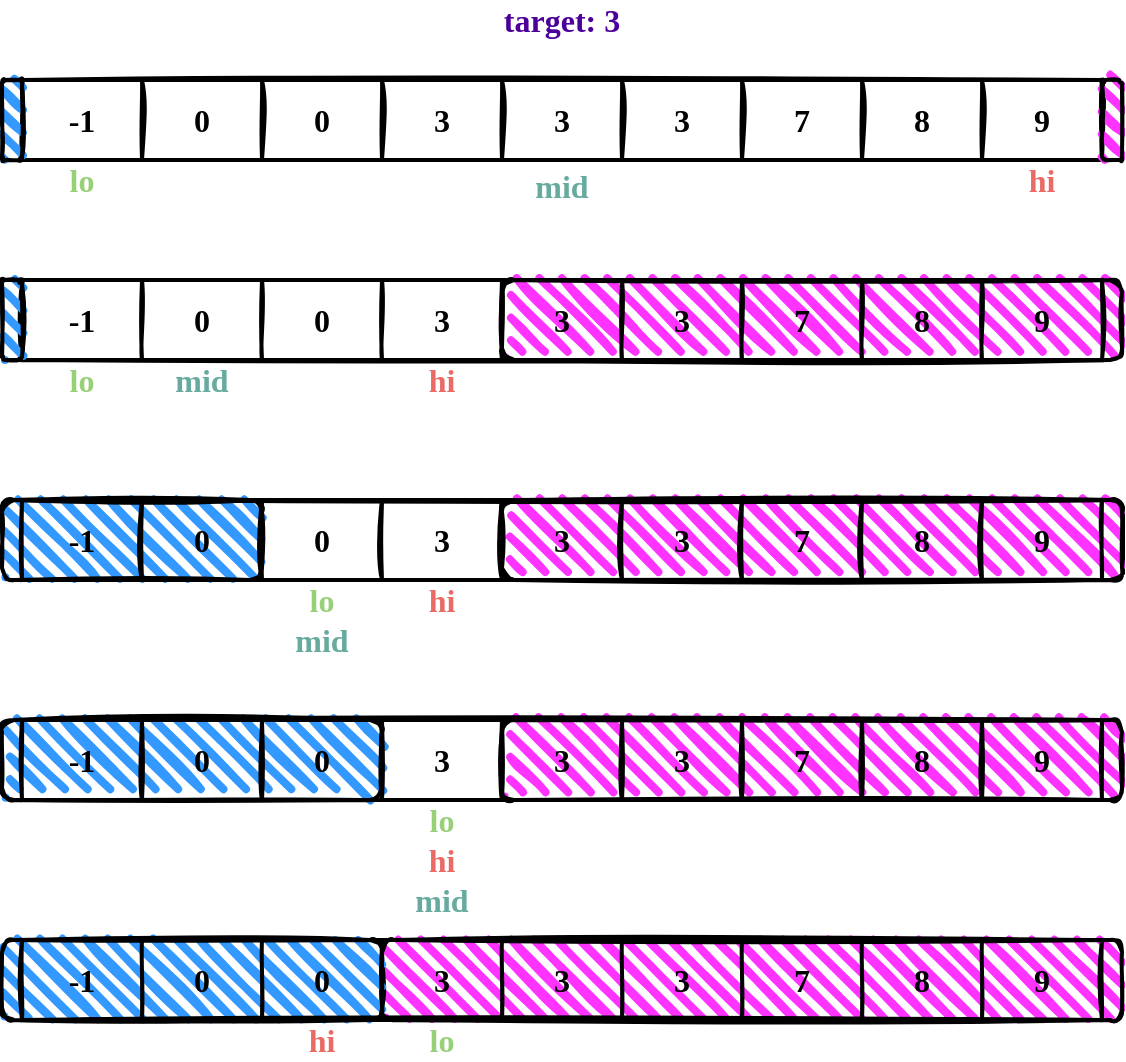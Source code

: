 <mxfile version="14.1.8" type="device" pages="4"><diagram id="asrmxMBNPy5AJ40o_xaK" name="下届函数"><mxGraphModel dx="1955" dy="3014" grid="1" gridSize="10" guides="1" tooltips="1" connect="1" arrows="1" fold="1" page="1" pageScale="1" pageWidth="827" pageHeight="1169" math="0" shadow="0"><root><mxCell id="0"/><mxCell id="1" parent="0"/><mxCell id="DlhfGdHP6gR5Zf7pgEmx-52" value="" style="rounded=1;whiteSpace=wrap;html=1;strokeWidth=2;fillWeight=4;hachureGap=8;hachureAngle=45;sketch=1;shadow=0;fontFamily=Comic Sans MS;fontSize=16;fontColor=#004C99;fillStyle=auto;fillColor=#FF33FF;fontStyle=1" vertex="1" parent="1"><mxGeometry x="400" y="-760" width="310" height="40" as="geometry"/></mxCell><mxCell id="DlhfGdHP6gR5Zf7pgEmx-2" value="" style="shape=table;html=1;whiteSpace=wrap;startSize=0;container=1;collapsible=0;childLayout=tableLayout;fontSize=16;fontFamily=Comic Sans MS;rounded=0;shadow=0;sketch=1;gradientColor=#ffffff;fillColor=none;swimlaneFillColor=none;strokeWidth=2;fontStyle=1" vertex="1" parent="1"><mxGeometry x="160" y="-860" width="540" height="40" as="geometry"/></mxCell><mxCell id="DlhfGdHP6gR5Zf7pgEmx-3" value="" style="shape=partialRectangle;html=1;whiteSpace=wrap;collapsible=0;dropTarget=0;pointerEvents=0;fillColor=none;top=0;left=0;bottom=0;right=0;points=[[0,0.5],[1,0.5]];portConstraint=eastwest;fontSize=16;fontFamily=Comic Sans MS;fontStyle=1" vertex="1" parent="DlhfGdHP6gR5Zf7pgEmx-2"><mxGeometry width="540" height="40" as="geometry"/></mxCell><mxCell id="DlhfGdHP6gR5Zf7pgEmx-4" value="&lt;font style=&quot;font-size: 16px;&quot;&gt;-1&lt;/font&gt;" style="shape=partialRectangle;html=1;whiteSpace=wrap;connectable=0;fillColor=none;top=0;left=0;bottom=0;right=0;overflow=hidden;fontSize=16;fontFamily=Comic Sans MS;fontStyle=1" vertex="1" parent="DlhfGdHP6gR5Zf7pgEmx-3"><mxGeometry width="60" height="40" as="geometry"/></mxCell><mxCell id="DlhfGdHP6gR5Zf7pgEmx-5" value="&lt;font style=&quot;font-size: 16px;&quot;&gt;0&lt;/font&gt;" style="shape=partialRectangle;html=1;whiteSpace=wrap;connectable=0;fillColor=none;top=0;left=0;bottom=0;right=0;overflow=hidden;fontSize=16;fontFamily=Comic Sans MS;fontStyle=1" vertex="1" parent="DlhfGdHP6gR5Zf7pgEmx-3"><mxGeometry x="60" width="60" height="40" as="geometry"/></mxCell><mxCell id="DlhfGdHP6gR5Zf7pgEmx-6" value="&lt;font style=&quot;font-size: 16px;&quot;&gt;0&lt;/font&gt;" style="shape=partialRectangle;html=1;whiteSpace=wrap;connectable=0;fillColor=none;top=0;left=0;bottom=0;right=0;overflow=hidden;fontSize=16;fontFamily=Comic Sans MS;fontStyle=1" vertex="1" parent="DlhfGdHP6gR5Zf7pgEmx-3"><mxGeometry x="120" width="60" height="40" as="geometry"/></mxCell><mxCell id="DlhfGdHP6gR5Zf7pgEmx-20" value="3" style="shape=partialRectangle;html=1;whiteSpace=wrap;connectable=0;fillColor=none;top=0;left=0;bottom=0;right=0;overflow=hidden;fontSize=16;fontFamily=Comic Sans MS;fontStyle=1" vertex="1" parent="DlhfGdHP6gR5Zf7pgEmx-3"><mxGeometry x="180" width="60" height="40" as="geometry"/></mxCell><mxCell id="DlhfGdHP6gR5Zf7pgEmx-19" value="3" style="shape=partialRectangle;html=1;whiteSpace=wrap;connectable=0;fillColor=none;top=0;left=0;bottom=0;right=0;overflow=hidden;fontSize=16;fontFamily=Comic Sans MS;fontStyle=1" vertex="1" parent="DlhfGdHP6gR5Zf7pgEmx-3"><mxGeometry x="240" width="60" height="40" as="geometry"/></mxCell><mxCell id="DlhfGdHP6gR5Zf7pgEmx-18" value="3" style="shape=partialRectangle;html=1;whiteSpace=wrap;connectable=0;fillColor=none;top=0;left=0;bottom=0;right=0;overflow=hidden;fontSize=16;fontFamily=Comic Sans MS;fontStyle=1" vertex="1" parent="DlhfGdHP6gR5Zf7pgEmx-3"><mxGeometry x="300" width="60" height="40" as="geometry"/></mxCell><mxCell id="DlhfGdHP6gR5Zf7pgEmx-17" value="7" style="shape=partialRectangle;html=1;whiteSpace=wrap;connectable=0;fillColor=none;top=0;left=0;bottom=0;right=0;overflow=hidden;fontSize=16;fontFamily=Comic Sans MS;fontStyle=1" vertex="1" parent="DlhfGdHP6gR5Zf7pgEmx-3"><mxGeometry x="360" width="60" height="40" as="geometry"/></mxCell><mxCell id="DlhfGdHP6gR5Zf7pgEmx-16" value="8" style="shape=partialRectangle;html=1;whiteSpace=wrap;connectable=0;fillColor=none;top=0;left=0;bottom=0;right=0;overflow=hidden;fontSize=16;fontFamily=Comic Sans MS;fontStyle=1" vertex="1" parent="DlhfGdHP6gR5Zf7pgEmx-3"><mxGeometry x="420" width="60" height="40" as="geometry"/></mxCell><mxCell id="DlhfGdHP6gR5Zf7pgEmx-15" value="9" style="shape=partialRectangle;html=1;whiteSpace=wrap;connectable=0;fillColor=none;top=0;left=0;bottom=0;right=0;overflow=hidden;fontSize=16;fontFamily=Comic Sans MS;fontStyle=1" vertex="1" parent="DlhfGdHP6gR5Zf7pgEmx-3"><mxGeometry x="480" width="60" height="40" as="geometry"/></mxCell><mxCell id="DlhfGdHP6gR5Zf7pgEmx-24" value="" style="rounded=1;whiteSpace=wrap;html=1;strokeWidth=2;fillWeight=4;hachureGap=8;hachureAngle=45;sketch=1;shadow=0;fontFamily=Comic Sans MS;fontSize=16;fontColor=#004C99;fillStyle=auto;fillColor=#3399FF;fontStyle=1" vertex="1" parent="1"><mxGeometry x="150" y="-860" width="10" height="40" as="geometry"/></mxCell><mxCell id="DlhfGdHP6gR5Zf7pgEmx-25" value="" style="rounded=1;whiteSpace=wrap;html=1;strokeWidth=2;fillWeight=4;hachureGap=8;hachureAngle=45;sketch=1;shadow=0;fontFamily=Comic Sans MS;fontSize=16;fontColor=#004C99;fillStyle=auto;fillColor=#FF33FF;fontStyle=1" vertex="1" parent="1"><mxGeometry x="700" y="-860" width="10" height="40" as="geometry"/></mxCell><mxCell id="DlhfGdHP6gR5Zf7pgEmx-38" value="" style="shape=table;html=1;whiteSpace=wrap;startSize=0;container=1;collapsible=0;childLayout=tableLayout;fontSize=16;fontFamily=Comic Sans MS;rounded=0;shadow=0;sketch=1;gradientColor=#ffffff;fillColor=none;swimlaneFillColor=none;strokeWidth=2;fontStyle=1" vertex="1" parent="1"><mxGeometry x="160" y="-760" width="540" height="40" as="geometry"/></mxCell><mxCell id="DlhfGdHP6gR5Zf7pgEmx-39" value="" style="shape=partialRectangle;html=1;whiteSpace=wrap;collapsible=0;dropTarget=0;pointerEvents=0;fillColor=none;top=0;left=0;bottom=0;right=0;points=[[0,0.5],[1,0.5]];portConstraint=eastwest;fontSize=16;fontFamily=Comic Sans MS;fontStyle=1" vertex="1" parent="DlhfGdHP6gR5Zf7pgEmx-38"><mxGeometry width="540" height="40" as="geometry"/></mxCell><mxCell id="DlhfGdHP6gR5Zf7pgEmx-40" value="&lt;font style=&quot;font-size: 16px;&quot;&gt;-1&lt;/font&gt;" style="shape=partialRectangle;html=1;whiteSpace=wrap;connectable=0;fillColor=none;top=0;left=0;bottom=0;right=0;overflow=hidden;fontSize=16;fontFamily=Comic Sans MS;fontStyle=1" vertex="1" parent="DlhfGdHP6gR5Zf7pgEmx-39"><mxGeometry width="60" height="40" as="geometry"/></mxCell><mxCell id="DlhfGdHP6gR5Zf7pgEmx-41" value="&lt;font style=&quot;font-size: 16px;&quot;&gt;0&lt;/font&gt;" style="shape=partialRectangle;html=1;whiteSpace=wrap;connectable=0;fillColor=none;top=0;left=0;bottom=0;right=0;overflow=hidden;fontSize=16;fontFamily=Comic Sans MS;fontStyle=1" vertex="1" parent="DlhfGdHP6gR5Zf7pgEmx-39"><mxGeometry x="60" width="60" height="40" as="geometry"/></mxCell><mxCell id="DlhfGdHP6gR5Zf7pgEmx-42" value="&lt;font style=&quot;font-size: 16px;&quot;&gt;0&lt;/font&gt;" style="shape=partialRectangle;html=1;whiteSpace=wrap;connectable=0;fillColor=none;top=0;left=0;bottom=0;right=0;overflow=hidden;fontSize=16;fontFamily=Comic Sans MS;fontStyle=1" vertex="1" parent="DlhfGdHP6gR5Zf7pgEmx-39"><mxGeometry x="120" width="60" height="40" as="geometry"/></mxCell><mxCell id="DlhfGdHP6gR5Zf7pgEmx-43" value="3" style="shape=partialRectangle;html=1;whiteSpace=wrap;connectable=0;fillColor=none;top=0;left=0;bottom=0;right=0;overflow=hidden;fontSize=16;fontFamily=Comic Sans MS;fontStyle=1" vertex="1" parent="DlhfGdHP6gR5Zf7pgEmx-39"><mxGeometry x="180" width="60" height="40" as="geometry"/></mxCell><mxCell id="DlhfGdHP6gR5Zf7pgEmx-44" value="3" style="shape=partialRectangle;html=1;whiteSpace=wrap;connectable=0;fillColor=none;top=0;left=0;bottom=0;right=0;overflow=hidden;fontSize=16;fontFamily=Comic Sans MS;fontStyle=1" vertex="1" parent="DlhfGdHP6gR5Zf7pgEmx-39"><mxGeometry x="240" width="60" height="40" as="geometry"/></mxCell><mxCell id="DlhfGdHP6gR5Zf7pgEmx-45" value="3" style="shape=partialRectangle;html=1;whiteSpace=wrap;connectable=0;fillColor=none;top=0;left=0;bottom=0;right=0;overflow=hidden;fontSize=16;fontFamily=Comic Sans MS;fontStyle=1" vertex="1" parent="DlhfGdHP6gR5Zf7pgEmx-39"><mxGeometry x="300" width="60" height="40" as="geometry"/></mxCell><mxCell id="DlhfGdHP6gR5Zf7pgEmx-46" value="7" style="shape=partialRectangle;html=1;whiteSpace=wrap;connectable=0;fillColor=none;top=0;left=0;bottom=0;right=0;overflow=hidden;fontSize=16;fontFamily=Comic Sans MS;fontStyle=1" vertex="1" parent="DlhfGdHP6gR5Zf7pgEmx-39"><mxGeometry x="360" width="60" height="40" as="geometry"/></mxCell><mxCell id="DlhfGdHP6gR5Zf7pgEmx-47" value="8" style="shape=partialRectangle;html=1;whiteSpace=wrap;connectable=0;fillColor=none;top=0;left=0;bottom=0;right=0;overflow=hidden;fontSize=16;fontFamily=Comic Sans MS;fontStyle=1" vertex="1" parent="DlhfGdHP6gR5Zf7pgEmx-39"><mxGeometry x="420" width="60" height="40" as="geometry"/></mxCell><mxCell id="DlhfGdHP6gR5Zf7pgEmx-48" value="9" style="shape=partialRectangle;html=1;whiteSpace=wrap;connectable=0;fillColor=none;top=0;left=0;bottom=0;right=0;overflow=hidden;fontSize=16;fontFamily=Comic Sans MS;fontStyle=1" vertex="1" parent="DlhfGdHP6gR5Zf7pgEmx-39"><mxGeometry x="480" width="60" height="40" as="geometry"/></mxCell><mxCell id="DlhfGdHP6gR5Zf7pgEmx-49" value="" style="rounded=1;whiteSpace=wrap;html=1;strokeWidth=2;fillWeight=4;hachureGap=8;hachureAngle=45;sketch=1;shadow=0;fontFamily=Comic Sans MS;fontSize=16;fontColor=#004C99;fillStyle=auto;fillColor=#3399FF;fontStyle=1" vertex="1" parent="1"><mxGeometry x="150" y="-760" width="10" height="40" as="geometry"/></mxCell><mxCell id="DlhfGdHP6gR5Zf7pgEmx-50" value="&lt;font style=&quot;font-size: 16px;&quot;&gt;lo&lt;/font&gt;" style="text;html=1;strokeColor=none;fillColor=none;align=center;verticalAlign=middle;whiteSpace=wrap;rounded=0;shadow=0;sketch=0;fontFamily=Comic Sans MS;fontSize=16;fontColor=#97D077;fontStyle=1" vertex="1" parent="1"><mxGeometry x="170" y="-720" width="40" height="20" as="geometry"/></mxCell><mxCell id="DlhfGdHP6gR5Zf7pgEmx-51" value="&lt;font style=&quot;font-size: 16px;&quot;&gt;hi&lt;/font&gt;" style="text;html=1;strokeColor=none;fillColor=none;align=center;verticalAlign=middle;whiteSpace=wrap;rounded=0;shadow=0;sketch=0;fontFamily=Comic Sans MS;fontSize=16;fontColor=#EA6B66;fontStyle=1" vertex="1" parent="1"><mxGeometry x="350" y="-720" width="40" height="20" as="geometry"/></mxCell><mxCell id="DlhfGdHP6gR5Zf7pgEmx-53" value="&lt;font style=&quot;font-size: 16px;&quot;&gt;mid&lt;/font&gt;" style="text;html=1;strokeColor=none;fillColor=none;align=center;verticalAlign=middle;whiteSpace=wrap;rounded=0;shadow=0;sketch=0;fontFamily=Comic Sans MS;fontSize=16;fontColor=#67AB9F;fontStyle=1" vertex="1" parent="1"><mxGeometry x="230" y="-720" width="40" height="20" as="geometry"/></mxCell><mxCell id="DlhfGdHP6gR5Zf7pgEmx-54" value="" style="rounded=1;whiteSpace=wrap;html=1;strokeWidth=2;fillWeight=4;hachureGap=8;hachureAngle=45;sketch=1;shadow=0;fontFamily=Comic Sans MS;fontSize=16;fontColor=#004C99;fillStyle=auto;fillColor=#FF33FF;fontStyle=1" vertex="1" parent="1"><mxGeometry x="400" y="-650" width="310" height="40" as="geometry"/></mxCell><mxCell id="DlhfGdHP6gR5Zf7pgEmx-66" value="" style="rounded=1;whiteSpace=wrap;html=1;strokeWidth=2;fillWeight=4;hachureGap=8;hachureAngle=45;sketch=1;shadow=0;fontFamily=Comic Sans MS;fontSize=16;fontColor=#004C99;fillStyle=auto;fillColor=#3399FF;fontStyle=1" vertex="1" parent="1"><mxGeometry x="150" y="-650" width="130" height="40" as="geometry"/></mxCell><mxCell id="DlhfGdHP6gR5Zf7pgEmx-67" value="&lt;font style=&quot;font-size: 16px;&quot;&gt;lo&lt;/font&gt;" style="text;html=1;strokeColor=none;fillColor=none;align=center;verticalAlign=middle;whiteSpace=wrap;rounded=0;shadow=0;sketch=0;fontFamily=Comic Sans MS;fontSize=16;fontColor=#97D077;fontStyle=1" vertex="1" parent="1"><mxGeometry x="290" y="-610" width="40" height="20" as="geometry"/></mxCell><mxCell id="DlhfGdHP6gR5Zf7pgEmx-68" value="&lt;font style=&quot;font-size: 16px;&quot;&gt;hi&lt;/font&gt;" style="text;html=1;strokeColor=none;fillColor=none;align=center;verticalAlign=middle;whiteSpace=wrap;rounded=0;shadow=0;sketch=0;fontFamily=Comic Sans MS;fontSize=16;fontColor=#EA6B66;fontStyle=1" vertex="1" parent="1"><mxGeometry x="350" y="-610" width="40" height="20" as="geometry"/></mxCell><mxCell id="DlhfGdHP6gR5Zf7pgEmx-69" value="&lt;font style=&quot;font-size: 16px;&quot;&gt;mid&lt;/font&gt;" style="text;html=1;strokeColor=none;fillColor=none;align=center;verticalAlign=middle;whiteSpace=wrap;rounded=0;shadow=0;sketch=0;fontFamily=Comic Sans MS;fontSize=16;fontColor=#67AB9F;fontStyle=1" vertex="1" parent="1"><mxGeometry x="290" y="-590" width="40" height="20" as="geometry"/></mxCell><mxCell id="DlhfGdHP6gR5Zf7pgEmx-55" value="" style="shape=table;html=1;whiteSpace=wrap;startSize=0;container=1;collapsible=0;childLayout=tableLayout;fontSize=16;fontFamily=Comic Sans MS;rounded=0;shadow=0;sketch=1;gradientColor=#ffffff;fillColor=none;swimlaneFillColor=none;strokeWidth=2;fontStyle=1" vertex="1" parent="1"><mxGeometry x="160" y="-650" width="540" height="40" as="geometry"/></mxCell><mxCell id="DlhfGdHP6gR5Zf7pgEmx-56" value="" style="shape=partialRectangle;html=1;whiteSpace=wrap;collapsible=0;dropTarget=0;pointerEvents=0;fillColor=none;top=0;left=0;bottom=0;right=0;points=[[0,0.5],[1,0.5]];portConstraint=eastwest;fontSize=16;fontFamily=Comic Sans MS;fontStyle=1" vertex="1" parent="DlhfGdHP6gR5Zf7pgEmx-55"><mxGeometry width="540" height="40" as="geometry"/></mxCell><mxCell id="DlhfGdHP6gR5Zf7pgEmx-57" value="&lt;font style=&quot;font-size: 16px;&quot;&gt;-1&lt;/font&gt;" style="shape=partialRectangle;html=1;whiteSpace=wrap;connectable=0;fillColor=none;top=0;left=0;bottom=0;right=0;overflow=hidden;fontSize=16;fontFamily=Comic Sans MS;fontStyle=1" vertex="1" parent="DlhfGdHP6gR5Zf7pgEmx-56"><mxGeometry width="60" height="40" as="geometry"/></mxCell><mxCell id="DlhfGdHP6gR5Zf7pgEmx-58" value="&lt;font style=&quot;font-size: 16px;&quot;&gt;0&lt;/font&gt;" style="shape=partialRectangle;html=1;whiteSpace=wrap;connectable=0;fillColor=none;top=0;left=0;bottom=0;right=0;overflow=hidden;fontSize=16;fontFamily=Comic Sans MS;fontStyle=1" vertex="1" parent="DlhfGdHP6gR5Zf7pgEmx-56"><mxGeometry x="60" width="60" height="40" as="geometry"/></mxCell><mxCell id="DlhfGdHP6gR5Zf7pgEmx-59" value="&lt;font style=&quot;font-size: 16px;&quot;&gt;0&lt;/font&gt;" style="shape=partialRectangle;html=1;whiteSpace=wrap;connectable=0;fillColor=none;top=0;left=0;bottom=0;right=0;overflow=hidden;fontSize=16;fontFamily=Comic Sans MS;fontStyle=1" vertex="1" parent="DlhfGdHP6gR5Zf7pgEmx-56"><mxGeometry x="120" width="60" height="40" as="geometry"/></mxCell><mxCell id="DlhfGdHP6gR5Zf7pgEmx-60" value="3" style="shape=partialRectangle;html=1;whiteSpace=wrap;connectable=0;fillColor=none;top=0;left=0;bottom=0;right=0;overflow=hidden;fontSize=16;fontFamily=Comic Sans MS;fontStyle=1" vertex="1" parent="DlhfGdHP6gR5Zf7pgEmx-56"><mxGeometry x="180" width="60" height="40" as="geometry"/></mxCell><mxCell id="DlhfGdHP6gR5Zf7pgEmx-61" value="3" style="shape=partialRectangle;html=1;whiteSpace=wrap;connectable=0;fillColor=none;top=0;left=0;bottom=0;right=0;overflow=hidden;fontSize=16;fontFamily=Comic Sans MS;fontStyle=1" vertex="1" parent="DlhfGdHP6gR5Zf7pgEmx-56"><mxGeometry x="240" width="60" height="40" as="geometry"/></mxCell><mxCell id="DlhfGdHP6gR5Zf7pgEmx-62" value="3" style="shape=partialRectangle;html=1;whiteSpace=wrap;connectable=0;fillColor=none;top=0;left=0;bottom=0;right=0;overflow=hidden;fontSize=16;fontFamily=Comic Sans MS;fontStyle=1" vertex="1" parent="DlhfGdHP6gR5Zf7pgEmx-56"><mxGeometry x="300" width="60" height="40" as="geometry"/></mxCell><mxCell id="DlhfGdHP6gR5Zf7pgEmx-63" value="7" style="shape=partialRectangle;html=1;whiteSpace=wrap;connectable=0;fillColor=none;top=0;left=0;bottom=0;right=0;overflow=hidden;fontSize=16;fontFamily=Comic Sans MS;fontStyle=1" vertex="1" parent="DlhfGdHP6gR5Zf7pgEmx-56"><mxGeometry x="360" width="60" height="40" as="geometry"/></mxCell><mxCell id="DlhfGdHP6gR5Zf7pgEmx-64" value="8" style="shape=partialRectangle;html=1;whiteSpace=wrap;connectable=0;fillColor=none;top=0;left=0;bottom=0;right=0;overflow=hidden;fontSize=16;fontFamily=Comic Sans MS;fontStyle=1" vertex="1" parent="DlhfGdHP6gR5Zf7pgEmx-56"><mxGeometry x="420" width="60" height="40" as="geometry"/></mxCell><mxCell id="DlhfGdHP6gR5Zf7pgEmx-65" value="9" style="shape=partialRectangle;html=1;whiteSpace=wrap;connectable=0;fillColor=none;top=0;left=0;bottom=0;right=0;overflow=hidden;fontSize=16;fontFamily=Comic Sans MS;fontStyle=1" vertex="1" parent="DlhfGdHP6gR5Zf7pgEmx-56"><mxGeometry x="480" width="60" height="40" as="geometry"/></mxCell><mxCell id="DlhfGdHP6gR5Zf7pgEmx-70" value="" style="rounded=1;whiteSpace=wrap;html=1;strokeWidth=2;fillWeight=4;hachureGap=8;hachureAngle=45;sketch=1;shadow=0;fontFamily=Comic Sans MS;fontSize=16;fontColor=#004C99;fillStyle=auto;fillColor=#FF33FF;fontStyle=1" vertex="1" parent="1"><mxGeometry x="400" y="-540" width="310" height="40" as="geometry"/></mxCell><mxCell id="DlhfGdHP6gR5Zf7pgEmx-71" value="" style="rounded=1;whiteSpace=wrap;html=1;strokeWidth=2;fillWeight=4;hachureGap=8;hachureAngle=45;sketch=1;shadow=0;fontFamily=Comic Sans MS;fontSize=16;fontColor=#004C99;fillStyle=auto;fillColor=#3399FF;fontStyle=1" vertex="1" parent="1"><mxGeometry x="150" y="-540" width="190" height="40" as="geometry"/></mxCell><mxCell id="DlhfGdHP6gR5Zf7pgEmx-72" value="&lt;font style=&quot;font-size: 16px;&quot;&gt;lo&lt;/font&gt;" style="text;html=1;strokeColor=none;fillColor=none;align=center;verticalAlign=middle;whiteSpace=wrap;rounded=0;shadow=0;sketch=0;fontFamily=Comic Sans MS;fontSize=16;fontColor=#97D077;fontStyle=1" vertex="1" parent="1"><mxGeometry x="350" y="-500" width="40" height="20" as="geometry"/></mxCell><mxCell id="DlhfGdHP6gR5Zf7pgEmx-73" value="&lt;font style=&quot;font-size: 16px;&quot;&gt;hi&lt;/font&gt;" style="text;html=1;strokeColor=none;fillColor=none;align=center;verticalAlign=middle;whiteSpace=wrap;rounded=0;shadow=0;sketch=0;fontFamily=Comic Sans MS;fontSize=16;fontColor=#EA6B66;fontStyle=1" vertex="1" parent="1"><mxGeometry x="350" y="-480" width="40" height="20" as="geometry"/></mxCell><mxCell id="DlhfGdHP6gR5Zf7pgEmx-74" value="&lt;font style=&quot;font-size: 16px;&quot;&gt;mid&lt;/font&gt;" style="text;html=1;strokeColor=none;fillColor=none;align=center;verticalAlign=middle;whiteSpace=wrap;rounded=0;shadow=0;sketch=0;fontFamily=Comic Sans MS;fontSize=16;fontColor=#67AB9F;fontStyle=1" vertex="1" parent="1"><mxGeometry x="350" y="-460" width="40" height="20" as="geometry"/></mxCell><mxCell id="DlhfGdHP6gR5Zf7pgEmx-75" value="" style="shape=table;html=1;whiteSpace=wrap;startSize=0;container=1;collapsible=0;childLayout=tableLayout;fontSize=16;fontFamily=Comic Sans MS;rounded=0;shadow=0;sketch=1;gradientColor=#ffffff;fillColor=none;swimlaneFillColor=none;strokeWidth=2;fontStyle=1" vertex="1" parent="1"><mxGeometry x="160" y="-540" width="540" height="40" as="geometry"/></mxCell><mxCell id="DlhfGdHP6gR5Zf7pgEmx-76" value="" style="shape=partialRectangle;html=1;whiteSpace=wrap;collapsible=0;dropTarget=0;pointerEvents=0;fillColor=none;top=0;left=0;bottom=0;right=0;points=[[0,0.5],[1,0.5]];portConstraint=eastwest;fontSize=16;fontFamily=Comic Sans MS;fontStyle=1" vertex="1" parent="DlhfGdHP6gR5Zf7pgEmx-75"><mxGeometry width="540" height="40" as="geometry"/></mxCell><mxCell id="DlhfGdHP6gR5Zf7pgEmx-77" value="&lt;font style=&quot;font-size: 16px;&quot;&gt;-1&lt;/font&gt;" style="shape=partialRectangle;html=1;whiteSpace=wrap;connectable=0;fillColor=none;top=0;left=0;bottom=0;right=0;overflow=hidden;fontSize=16;fontFamily=Comic Sans MS;fontStyle=1" vertex="1" parent="DlhfGdHP6gR5Zf7pgEmx-76"><mxGeometry width="60" height="40" as="geometry"/></mxCell><mxCell id="DlhfGdHP6gR5Zf7pgEmx-78" value="&lt;font style=&quot;font-size: 16px;&quot;&gt;0&lt;/font&gt;" style="shape=partialRectangle;html=1;whiteSpace=wrap;connectable=0;fillColor=none;top=0;left=0;bottom=0;right=0;overflow=hidden;fontSize=16;fontFamily=Comic Sans MS;fontStyle=1" vertex="1" parent="DlhfGdHP6gR5Zf7pgEmx-76"><mxGeometry x="60" width="60" height="40" as="geometry"/></mxCell><mxCell id="DlhfGdHP6gR5Zf7pgEmx-79" value="&lt;font style=&quot;font-size: 16px;&quot;&gt;0&lt;/font&gt;" style="shape=partialRectangle;html=1;whiteSpace=wrap;connectable=0;fillColor=none;top=0;left=0;bottom=0;right=0;overflow=hidden;fontSize=16;fontFamily=Comic Sans MS;fontStyle=1" vertex="1" parent="DlhfGdHP6gR5Zf7pgEmx-76"><mxGeometry x="120" width="60" height="40" as="geometry"/></mxCell><mxCell id="DlhfGdHP6gR5Zf7pgEmx-80" value="3" style="shape=partialRectangle;html=1;whiteSpace=wrap;connectable=0;fillColor=none;top=0;left=0;bottom=0;right=0;overflow=hidden;fontSize=16;fontFamily=Comic Sans MS;fontStyle=1" vertex="1" parent="DlhfGdHP6gR5Zf7pgEmx-76"><mxGeometry x="180" width="60" height="40" as="geometry"/></mxCell><mxCell id="DlhfGdHP6gR5Zf7pgEmx-81" value="3" style="shape=partialRectangle;html=1;whiteSpace=wrap;connectable=0;fillColor=none;top=0;left=0;bottom=0;right=0;overflow=hidden;fontSize=16;fontFamily=Comic Sans MS;fontStyle=1" vertex="1" parent="DlhfGdHP6gR5Zf7pgEmx-76"><mxGeometry x="240" width="60" height="40" as="geometry"/></mxCell><mxCell id="DlhfGdHP6gR5Zf7pgEmx-82" value="3" style="shape=partialRectangle;html=1;whiteSpace=wrap;connectable=0;fillColor=none;top=0;left=0;bottom=0;right=0;overflow=hidden;fontSize=16;fontFamily=Comic Sans MS;fontStyle=1" vertex="1" parent="DlhfGdHP6gR5Zf7pgEmx-76"><mxGeometry x="300" width="60" height="40" as="geometry"/></mxCell><mxCell id="DlhfGdHP6gR5Zf7pgEmx-83" value="7" style="shape=partialRectangle;html=1;whiteSpace=wrap;connectable=0;fillColor=none;top=0;left=0;bottom=0;right=0;overflow=hidden;fontSize=16;fontFamily=Comic Sans MS;fontStyle=1" vertex="1" parent="DlhfGdHP6gR5Zf7pgEmx-76"><mxGeometry x="360" width="60" height="40" as="geometry"/></mxCell><mxCell id="DlhfGdHP6gR5Zf7pgEmx-84" value="8" style="shape=partialRectangle;html=1;whiteSpace=wrap;connectable=0;fillColor=none;top=0;left=0;bottom=0;right=0;overflow=hidden;fontSize=16;fontFamily=Comic Sans MS;fontStyle=1" vertex="1" parent="DlhfGdHP6gR5Zf7pgEmx-76"><mxGeometry x="420" width="60" height="40" as="geometry"/></mxCell><mxCell id="DlhfGdHP6gR5Zf7pgEmx-85" value="9" style="shape=partialRectangle;html=1;whiteSpace=wrap;connectable=0;fillColor=none;top=0;left=0;bottom=0;right=0;overflow=hidden;fontSize=16;fontFamily=Comic Sans MS;fontStyle=1" vertex="1" parent="DlhfGdHP6gR5Zf7pgEmx-76"><mxGeometry x="480" width="60" height="40" as="geometry"/></mxCell><mxCell id="DlhfGdHP6gR5Zf7pgEmx-96" value="" style="rounded=1;whiteSpace=wrap;html=1;strokeWidth=2;fillWeight=4;hachureGap=8;hachureAngle=45;sketch=1;shadow=0;fontFamily=Comic Sans MS;fontSize=16;fontColor=#004C99;fillStyle=auto;fillColor=#FF33FF;fontStyle=1" vertex="1" parent="1"><mxGeometry x="340" y="-430" width="370" height="40" as="geometry"/></mxCell><mxCell id="DlhfGdHP6gR5Zf7pgEmx-97" value="" style="rounded=1;whiteSpace=wrap;html=1;strokeWidth=2;fillWeight=4;hachureGap=8;hachureAngle=45;sketch=1;shadow=0;fontFamily=Comic Sans MS;fontSize=16;fontColor=#004C99;fillStyle=auto;fillColor=#3399FF;fontStyle=1" vertex="1" parent="1"><mxGeometry x="150" y="-430" width="190" height="40" as="geometry"/></mxCell><mxCell id="DlhfGdHP6gR5Zf7pgEmx-98" value="&lt;font style=&quot;font-size: 16px;&quot;&gt;lo&lt;/font&gt;" style="text;html=1;strokeColor=none;fillColor=none;align=center;verticalAlign=middle;whiteSpace=wrap;rounded=0;shadow=0;sketch=0;fontFamily=Comic Sans MS;fontSize=16;fontColor=#97D077;fontStyle=1" vertex="1" parent="1"><mxGeometry x="350" y="-390" width="40" height="20" as="geometry"/></mxCell><mxCell id="DlhfGdHP6gR5Zf7pgEmx-99" value="&lt;font style=&quot;font-size: 16px;&quot;&gt;hi&lt;/font&gt;" style="text;html=1;strokeColor=none;fillColor=none;align=center;verticalAlign=middle;whiteSpace=wrap;rounded=0;shadow=0;sketch=0;fontFamily=Comic Sans MS;fontSize=16;fontColor=#EA6B66;fontStyle=1" vertex="1" parent="1"><mxGeometry x="290" y="-390" width="40" height="20" as="geometry"/></mxCell><mxCell id="DlhfGdHP6gR5Zf7pgEmx-101" value="" style="shape=table;html=1;whiteSpace=wrap;startSize=0;container=1;collapsible=0;childLayout=tableLayout;fontSize=16;fontFamily=Comic Sans MS;rounded=0;shadow=0;sketch=1;gradientColor=#ffffff;fillColor=none;swimlaneFillColor=none;strokeWidth=2;fontStyle=1" vertex="1" parent="1"><mxGeometry x="160" y="-430" width="540" height="40" as="geometry"/></mxCell><mxCell id="DlhfGdHP6gR5Zf7pgEmx-102" value="" style="shape=partialRectangle;html=1;whiteSpace=wrap;collapsible=0;dropTarget=0;pointerEvents=0;fillColor=none;top=0;left=0;bottom=0;right=0;points=[[0,0.5],[1,0.5]];portConstraint=eastwest;fontSize=16;fontFamily=Comic Sans MS;fontStyle=1" vertex="1" parent="DlhfGdHP6gR5Zf7pgEmx-101"><mxGeometry width="540" height="40" as="geometry"/></mxCell><mxCell id="DlhfGdHP6gR5Zf7pgEmx-103" value="&lt;font style=&quot;font-size: 16px;&quot;&gt;-1&lt;/font&gt;" style="shape=partialRectangle;html=1;whiteSpace=wrap;connectable=0;fillColor=none;top=0;left=0;bottom=0;right=0;overflow=hidden;fontSize=16;fontFamily=Comic Sans MS;fontStyle=1" vertex="1" parent="DlhfGdHP6gR5Zf7pgEmx-102"><mxGeometry width="60" height="40" as="geometry"/></mxCell><mxCell id="DlhfGdHP6gR5Zf7pgEmx-104" value="&lt;font style=&quot;font-size: 16px;&quot;&gt;0&lt;/font&gt;" style="shape=partialRectangle;html=1;whiteSpace=wrap;connectable=0;fillColor=none;top=0;left=0;bottom=0;right=0;overflow=hidden;fontSize=16;fontFamily=Comic Sans MS;fontStyle=1" vertex="1" parent="DlhfGdHP6gR5Zf7pgEmx-102"><mxGeometry x="60" width="60" height="40" as="geometry"/></mxCell><mxCell id="DlhfGdHP6gR5Zf7pgEmx-105" value="&lt;font style=&quot;font-size: 16px;&quot;&gt;0&lt;/font&gt;" style="shape=partialRectangle;html=1;whiteSpace=wrap;connectable=0;fillColor=none;top=0;left=0;bottom=0;right=0;overflow=hidden;fontSize=16;fontFamily=Comic Sans MS;fontStyle=1" vertex="1" parent="DlhfGdHP6gR5Zf7pgEmx-102"><mxGeometry x="120" width="60" height="40" as="geometry"/></mxCell><mxCell id="DlhfGdHP6gR5Zf7pgEmx-106" value="3" style="shape=partialRectangle;html=1;whiteSpace=wrap;connectable=0;fillColor=none;top=0;left=0;bottom=0;right=0;overflow=hidden;fontSize=16;fontFamily=Comic Sans MS;fontStyle=1" vertex="1" parent="DlhfGdHP6gR5Zf7pgEmx-102"><mxGeometry x="180" width="60" height="40" as="geometry"/></mxCell><mxCell id="DlhfGdHP6gR5Zf7pgEmx-107" value="3" style="shape=partialRectangle;html=1;whiteSpace=wrap;connectable=0;fillColor=none;top=0;left=0;bottom=0;right=0;overflow=hidden;fontSize=16;fontFamily=Comic Sans MS;fontStyle=1" vertex="1" parent="DlhfGdHP6gR5Zf7pgEmx-102"><mxGeometry x="240" width="60" height="40" as="geometry"/></mxCell><mxCell id="DlhfGdHP6gR5Zf7pgEmx-108" value="3" style="shape=partialRectangle;html=1;whiteSpace=wrap;connectable=0;fillColor=none;top=0;left=0;bottom=0;right=0;overflow=hidden;fontSize=16;fontFamily=Comic Sans MS;fontStyle=1" vertex="1" parent="DlhfGdHP6gR5Zf7pgEmx-102"><mxGeometry x="300" width="60" height="40" as="geometry"/></mxCell><mxCell id="DlhfGdHP6gR5Zf7pgEmx-109" value="7" style="shape=partialRectangle;html=1;whiteSpace=wrap;connectable=0;fillColor=none;top=0;left=0;bottom=0;right=0;overflow=hidden;fontSize=16;fontFamily=Comic Sans MS;fontStyle=1" vertex="1" parent="DlhfGdHP6gR5Zf7pgEmx-102"><mxGeometry x="360" width="60" height="40" as="geometry"/></mxCell><mxCell id="DlhfGdHP6gR5Zf7pgEmx-110" value="8" style="shape=partialRectangle;html=1;whiteSpace=wrap;connectable=0;fillColor=none;top=0;left=0;bottom=0;right=0;overflow=hidden;fontSize=16;fontFamily=Comic Sans MS;fontStyle=1" vertex="1" parent="DlhfGdHP6gR5Zf7pgEmx-102"><mxGeometry x="420" width="60" height="40" as="geometry"/></mxCell><mxCell id="DlhfGdHP6gR5Zf7pgEmx-111" value="9" style="shape=partialRectangle;html=1;whiteSpace=wrap;connectable=0;fillColor=none;top=0;left=0;bottom=0;right=0;overflow=hidden;fontSize=16;fontFamily=Comic Sans MS;fontStyle=1" vertex="1" parent="DlhfGdHP6gR5Zf7pgEmx-102"><mxGeometry x="480" width="60" height="40" as="geometry"/></mxCell><mxCell id="DlhfGdHP6gR5Zf7pgEmx-134" value="&lt;font style=&quot;font-size: 16px;&quot;&gt;target: 3&lt;/font&gt;" style="text;html=1;strokeColor=none;fillColor=none;align=center;verticalAlign=middle;whiteSpace=wrap;rounded=0;shadow=0;sketch=0;fontFamily=Comic Sans MS;fontSize=16;fontStyle=1;fontColor=#4C0099;" vertex="1" parent="1"><mxGeometry x="375" y="-900" width="110" height="20" as="geometry"/></mxCell><mxCell id="DlhfGdHP6gR5Zf7pgEmx-399" value="&lt;font style=&quot;font-size: 16px;&quot;&gt;lo&lt;/font&gt;" style="text;html=1;strokeColor=none;fillColor=none;align=center;verticalAlign=middle;whiteSpace=wrap;rounded=0;shadow=0;sketch=0;fontFamily=Comic Sans MS;fontSize=16;fontColor=#97D077;fontStyle=1" vertex="1" parent="1"><mxGeometry x="170" y="-820" width="40" height="20" as="geometry"/></mxCell><mxCell id="DlhfGdHP6gR5Zf7pgEmx-400" value="&lt;font style=&quot;font-size: 16px;&quot;&gt;hi&lt;/font&gt;" style="text;html=1;strokeColor=none;fillColor=none;align=center;verticalAlign=middle;whiteSpace=wrap;rounded=0;shadow=0;sketch=0;fontFamily=Comic Sans MS;fontSize=16;fontColor=#EA6B66;fontStyle=1" vertex="1" parent="1"><mxGeometry x="650" y="-820" width="40" height="20" as="geometry"/></mxCell><mxCell id="DlhfGdHP6gR5Zf7pgEmx-403" value="&lt;font style=&quot;font-size: 16px;&quot;&gt;mid&lt;/font&gt;" style="text;html=1;strokeColor=none;fillColor=none;align=center;verticalAlign=middle;whiteSpace=wrap;rounded=0;shadow=0;sketch=0;fontFamily=Comic Sans MS;fontSize=16;fontColor=#67AB9F;fontStyle=1" vertex="1" parent="1"><mxGeometry x="410" y="-817" width="40" height="20" as="geometry"/></mxCell></root></mxGraphModel></diagram><diagram id="gUBJt2tnv6vS5oDoWfx8" name="中位数"><mxGraphModel dx="1955" dy="3014" grid="1" gridSize="10" guides="1" tooltips="1" connect="1" arrows="1" fold="1" page="1" pageScale="1" pageWidth="827" pageHeight="1169" math="0" shadow="0"><root><mxCell id="S5qBk4SOinixfhVJ7H1k-0"/><mxCell id="S5qBk4SOinixfhVJ7H1k-1" parent="S5qBk4SOinixfhVJ7H1k-0"/><mxCell id="S5qBk4SOinixfhVJ7H1k-2" value="" style="shape=table;html=1;whiteSpace=wrap;startSize=0;container=1;collapsible=0;childLayout=tableLayout;fontSize=16;fontFamily=Comic Sans MS;rounded=0;shadow=0;sketch=1;gradientColor=#ffffff;fillColor=none;swimlaneFillColor=none;strokeWidth=2;fontStyle=1" vertex="1" parent="S5qBk4SOinixfhVJ7H1k-1"><mxGeometry x="310" y="-770" width="300" height="40" as="geometry"/></mxCell><mxCell id="S5qBk4SOinixfhVJ7H1k-3" value="" style="shape=partialRectangle;html=1;whiteSpace=wrap;collapsible=0;dropTarget=0;pointerEvents=0;fillColor=none;top=0;left=0;bottom=0;right=0;points=[[0,0.5],[1,0.5]];portConstraint=eastwest;fontSize=16;fontFamily=Comic Sans MS;fontStyle=1" vertex="1" parent="S5qBk4SOinixfhVJ7H1k-2"><mxGeometry width="300" height="40" as="geometry"/></mxCell><mxCell id="S5qBk4SOinixfhVJ7H1k-4" value="&lt;font style=&quot;font-size: 16px&quot; color=&quot;#97d077&quot;&gt;lo&lt;/font&gt;" style="shape=partialRectangle;html=1;whiteSpace=wrap;connectable=0;fillColor=none;top=0;left=0;bottom=0;right=0;overflow=hidden;fontSize=16;fontFamily=Comic Sans MS;fontStyle=1" vertex="1" parent="S5qBk4SOinixfhVJ7H1k-3"><mxGeometry width="60" height="40" as="geometry"/></mxCell><mxCell id="S5qBk4SOinixfhVJ7H1k-5" value="..." style="shape=partialRectangle;html=1;whiteSpace=wrap;connectable=0;fillColor=none;top=0;left=0;bottom=0;right=0;overflow=hidden;fontSize=16;fontFamily=Comic Sans MS;fontStyle=1" vertex="1" parent="S5qBk4SOinixfhVJ7H1k-3"><mxGeometry x="60" width="60" height="40" as="geometry"/></mxCell><mxCell id="S5qBk4SOinixfhVJ7H1k-6" value="&lt;font style=&quot;font-size: 16px&quot; color=&quot;#67ab9f&quot;&gt;mid&lt;/font&gt;" style="shape=partialRectangle;html=1;whiteSpace=wrap;connectable=0;fillColor=none;top=0;left=0;bottom=0;right=0;overflow=hidden;fontSize=16;fontFamily=Comic Sans MS;fontStyle=1" vertex="1" parent="S5qBk4SOinixfhVJ7H1k-3"><mxGeometry x="120" width="60" height="40" as="geometry"/></mxCell><mxCell id="S5qBk4SOinixfhVJ7H1k-7" value="..." style="shape=partialRectangle;html=1;whiteSpace=wrap;connectable=0;fillColor=none;top=0;left=0;bottom=0;right=0;overflow=hidden;fontSize=16;fontFamily=Comic Sans MS;fontStyle=1" vertex="1" parent="S5qBk4SOinixfhVJ7H1k-3"><mxGeometry x="180" width="60" height="40" as="geometry"/></mxCell><mxCell id="S5qBk4SOinixfhVJ7H1k-8" value="&lt;font style=&quot;font-size: 16px&quot; color=&quot;#ea6b66&quot;&gt;hi&lt;/font&gt;" style="shape=partialRectangle;html=1;whiteSpace=wrap;connectable=0;fillColor=none;top=0;left=0;bottom=0;right=0;overflow=hidden;fontSize=16;fontFamily=Comic Sans MS;fontStyle=1" vertex="1" parent="S5qBk4SOinixfhVJ7H1k-3"><mxGeometry x="240" width="60" height="40" as="geometry"/></mxCell><mxCell id="S5qBk4SOinixfhVJ7H1k-9" value="" style="strokeWidth=2;html=1;shape=mxgraph.flowchart.annotation_2;align=left;labelPosition=right;pointerEvents=1;rounded=0;shadow=0;sketch=1;fillColor=none;gradientColor=none;fontFamily=Comic Sans MS;fontSize=18;fontColor=#4C0099;direction=north;" vertex="1" parent="S5qBk4SOinixfhVJ7H1k-1"><mxGeometry x="310" y="-720" width="120" height="30" as="geometry"/></mxCell><mxCell id="S5qBk4SOinixfhVJ7H1k-10" value="" style="strokeWidth=2;html=1;shape=mxgraph.flowchart.annotation_2;align=left;labelPosition=right;pointerEvents=1;rounded=0;shadow=0;sketch=1;fillColor=none;gradientColor=none;fontFamily=Comic Sans MS;fontSize=18;fontColor=#4C0099;direction=north;" vertex="1" parent="S5qBk4SOinixfhVJ7H1k-1"><mxGeometry x="490" y="-720" width="120" height="30" as="geometry"/></mxCell><mxCell id="S5qBk4SOinixfhVJ7H1k-11" value="&lt;font style=&quot;font-size: 16px&quot; color=&quot;#000000&quot;&gt;n&lt;/font&gt;" style="text;html=1;strokeColor=none;fillColor=none;align=center;verticalAlign=middle;whiteSpace=wrap;rounded=0;shadow=0;sketch=0;fontFamily=Comic Sans MS;fontSize=16;fontColor=#97D077;fontStyle=1" vertex="1" parent="S5qBk4SOinixfhVJ7H1k-1"><mxGeometry x="350" y="-690" width="40" height="20" as="geometry"/></mxCell><mxCell id="S5qBk4SOinixfhVJ7H1k-12" value="&lt;font style=&quot;font-size: 16px&quot; color=&quot;#000000&quot;&gt;n&lt;/font&gt;" style="text;html=1;strokeColor=none;fillColor=none;align=center;verticalAlign=middle;whiteSpace=wrap;rounded=0;shadow=0;sketch=0;fontFamily=Comic Sans MS;fontSize=16;fontColor=#97D077;fontStyle=1" vertex="1" parent="S5qBk4SOinixfhVJ7H1k-1"><mxGeometry x="530" y="-690" width="40" height="20" as="geometry"/></mxCell><mxCell id="S5qBk4SOinixfhVJ7H1k-13" value="" style="shape=table;html=1;whiteSpace=wrap;startSize=0;container=1;collapsible=0;childLayout=tableLayout;fontSize=16;fontFamily=Comic Sans MS;rounded=0;shadow=0;sketch=1;gradientColor=#ffffff;fillColor=none;swimlaneFillColor=none;strokeWidth=2;fontStyle=1" vertex="1" parent="S5qBk4SOinixfhVJ7H1k-1"><mxGeometry x="280" y="-660" width="360" height="40" as="geometry"/></mxCell><mxCell id="S5qBk4SOinixfhVJ7H1k-14" value="" style="shape=partialRectangle;html=1;whiteSpace=wrap;collapsible=0;dropTarget=0;pointerEvents=0;fillColor=none;top=0;left=0;bottom=0;right=0;points=[[0,0.5],[1,0.5]];portConstraint=eastwest;fontSize=16;fontFamily=Comic Sans MS;fontStyle=1" vertex="1" parent="S5qBk4SOinixfhVJ7H1k-13"><mxGeometry width="360" height="40" as="geometry"/></mxCell><mxCell id="S5qBk4SOinixfhVJ7H1k-15" value="&lt;font style=&quot;font-size: 16px&quot; color=&quot;#97d077&quot;&gt;lo&lt;/font&gt;" style="shape=partialRectangle;html=1;whiteSpace=wrap;connectable=0;fillColor=none;top=0;left=0;bottom=0;right=0;overflow=hidden;fontSize=16;fontFamily=Comic Sans MS;fontStyle=1" vertex="1" parent="S5qBk4SOinixfhVJ7H1k-14"><mxGeometry width="60" height="40" as="geometry"/></mxCell><mxCell id="S5qBk4SOinixfhVJ7H1k-16" value="..." style="shape=partialRectangle;html=1;whiteSpace=wrap;connectable=0;fillColor=none;top=0;left=0;bottom=0;right=0;overflow=hidden;fontSize=16;fontFamily=Comic Sans MS;fontStyle=1" vertex="1" parent="S5qBk4SOinixfhVJ7H1k-14"><mxGeometry x="60" width="60" height="40" as="geometry"/></mxCell><mxCell id="S5qBk4SOinixfhVJ7H1k-17" value="&lt;font style=&quot;font-size: 16px&quot; color=&quot;#67ab9f&quot;&gt;mid&lt;/font&gt;" style="shape=partialRectangle;html=1;whiteSpace=wrap;connectable=0;fillColor=none;top=0;left=0;bottom=0;right=0;overflow=hidden;fontSize=16;fontFamily=Comic Sans MS;fontStyle=1" vertex="1" parent="S5qBk4SOinixfhVJ7H1k-14"><mxGeometry x="120" width="60" height="40" as="geometry"/></mxCell><mxCell id="S5qBk4SOinixfhVJ7H1k-18" style="shape=partialRectangle;html=1;whiteSpace=wrap;connectable=0;fillColor=none;top=0;left=0;bottom=0;right=0;overflow=hidden;fontSize=16;fontFamily=Comic Sans MS;fontStyle=1" vertex="1" parent="S5qBk4SOinixfhVJ7H1k-14"><mxGeometry x="180" width="60" height="40" as="geometry"/></mxCell><mxCell id="S5qBk4SOinixfhVJ7H1k-19" value="..." style="shape=partialRectangle;html=1;whiteSpace=wrap;connectable=0;fillColor=none;top=0;left=0;bottom=0;right=0;overflow=hidden;fontSize=16;fontFamily=Comic Sans MS;fontStyle=1" vertex="1" parent="S5qBk4SOinixfhVJ7H1k-14"><mxGeometry x="240" width="60" height="40" as="geometry"/></mxCell><mxCell id="S5qBk4SOinixfhVJ7H1k-20" value="&lt;font style=&quot;font-size: 16px&quot; color=&quot;#ea6b66&quot;&gt;hi&lt;/font&gt;" style="shape=partialRectangle;html=1;whiteSpace=wrap;connectable=0;fillColor=none;top=0;left=0;bottom=0;right=0;overflow=hidden;fontSize=16;fontFamily=Comic Sans MS;fontStyle=1" vertex="1" parent="S5qBk4SOinixfhVJ7H1k-14"><mxGeometry x="300" width="60" height="40" as="geometry"/></mxCell><mxCell id="S5qBk4SOinixfhVJ7H1k-21" value="" style="strokeWidth=2;html=1;shape=mxgraph.flowchart.annotation_2;align=left;labelPosition=right;pointerEvents=1;rounded=0;shadow=0;sketch=1;fillColor=none;gradientColor=none;fontFamily=Comic Sans MS;fontSize=18;fontColor=#4C0099;direction=north;" vertex="1" parent="S5qBk4SOinixfhVJ7H1k-1"><mxGeometry x="280" y="-610" width="180" height="30" as="geometry"/></mxCell><mxCell id="S5qBk4SOinixfhVJ7H1k-22" value="" style="strokeWidth=2;html=1;shape=mxgraph.flowchart.annotation_2;align=left;labelPosition=right;pointerEvents=1;rounded=0;shadow=0;sketch=1;fillColor=none;gradientColor=none;fontFamily=Comic Sans MS;fontSize=18;fontColor=#4C0099;direction=north;" vertex="1" parent="S5qBk4SOinixfhVJ7H1k-1"><mxGeometry x="460" y="-610" width="180" height="30" as="geometry"/></mxCell><mxCell id="S5qBk4SOinixfhVJ7H1k-23" value="&lt;font style=&quot;font-size: 16px&quot; color=&quot;#000000&quot;&gt;n&lt;/font&gt;" style="text;html=1;strokeColor=none;fillColor=none;align=center;verticalAlign=middle;whiteSpace=wrap;rounded=0;shadow=0;sketch=0;fontFamily=Comic Sans MS;fontSize=16;fontColor=#97D077;fontStyle=1" vertex="1" parent="S5qBk4SOinixfhVJ7H1k-1"><mxGeometry x="350" y="-570" width="40" height="20" as="geometry"/></mxCell><mxCell id="S5qBk4SOinixfhVJ7H1k-24" value="&lt;font style=&quot;font-size: 16px&quot; color=&quot;#000000&quot;&gt;n&lt;/font&gt;" style="text;html=1;strokeColor=none;fillColor=none;align=center;verticalAlign=middle;whiteSpace=wrap;rounded=0;shadow=0;sketch=0;fontFamily=Comic Sans MS;fontSize=16;fontColor=#97D077;fontStyle=1" vertex="1" parent="S5qBk4SOinixfhVJ7H1k-1"><mxGeometry x="530" y="-570" width="40" height="20" as="geometry"/></mxCell><mxCell id="S5qBk4SOinixfhVJ7H1k-25" value="" style="shape=table;html=1;whiteSpace=wrap;startSize=0;container=1;collapsible=0;childLayout=tableLayout;fontSize=16;fontFamily=Comic Sans MS;rounded=0;shadow=0;sketch=1;gradientColor=#ffffff;fillColor=none;swimlaneFillColor=none;strokeWidth=2;fontStyle=1" vertex="1" parent="S5qBk4SOinixfhVJ7H1k-1"><mxGeometry x="280" y="-530" width="360" height="40" as="geometry"/></mxCell><mxCell id="S5qBk4SOinixfhVJ7H1k-26" value="" style="shape=partialRectangle;html=1;whiteSpace=wrap;collapsible=0;dropTarget=0;pointerEvents=0;fillColor=none;top=0;left=0;bottom=0;right=0;points=[[0,0.5],[1,0.5]];portConstraint=eastwest;fontSize=16;fontFamily=Comic Sans MS;fontStyle=1" vertex="1" parent="S5qBk4SOinixfhVJ7H1k-25"><mxGeometry width="360" height="40" as="geometry"/></mxCell><mxCell id="S5qBk4SOinixfhVJ7H1k-27" value="&lt;font style=&quot;font-size: 16px&quot; color=&quot;#97d077&quot;&gt;lo&lt;/font&gt;" style="shape=partialRectangle;html=1;whiteSpace=wrap;connectable=0;fillColor=none;top=0;left=0;bottom=0;right=0;overflow=hidden;fontSize=16;fontFamily=Comic Sans MS;fontStyle=1" vertex="1" parent="S5qBk4SOinixfhVJ7H1k-26"><mxGeometry width="60" height="40" as="geometry"/></mxCell><mxCell id="S5qBk4SOinixfhVJ7H1k-28" value="..." style="shape=partialRectangle;html=1;whiteSpace=wrap;connectable=0;fillColor=none;top=0;left=0;bottom=0;right=0;overflow=hidden;fontSize=16;fontFamily=Comic Sans MS;fontStyle=1" vertex="1" parent="S5qBk4SOinixfhVJ7H1k-26"><mxGeometry x="60" width="60" height="40" as="geometry"/></mxCell><mxCell id="S5qBk4SOinixfhVJ7H1k-29" value="" style="shape=partialRectangle;html=1;whiteSpace=wrap;connectable=0;fillColor=none;top=0;left=0;bottom=0;right=0;overflow=hidden;fontSize=16;fontFamily=Comic Sans MS;fontStyle=1" vertex="1" parent="S5qBk4SOinixfhVJ7H1k-26"><mxGeometry x="120" width="60" height="40" as="geometry"/></mxCell><mxCell id="S5qBk4SOinixfhVJ7H1k-30" value="&lt;font color=&quot;#67ab9f&quot;&gt;mid&lt;/font&gt;" style="shape=partialRectangle;html=1;whiteSpace=wrap;connectable=0;fillColor=none;top=0;left=0;bottom=0;right=0;overflow=hidden;fontSize=16;fontFamily=Comic Sans MS;fontStyle=1" vertex="1" parent="S5qBk4SOinixfhVJ7H1k-26"><mxGeometry x="180" width="60" height="40" as="geometry"/></mxCell><mxCell id="S5qBk4SOinixfhVJ7H1k-31" value="..." style="shape=partialRectangle;html=1;whiteSpace=wrap;connectable=0;fillColor=none;top=0;left=0;bottom=0;right=0;overflow=hidden;fontSize=16;fontFamily=Comic Sans MS;fontStyle=1" vertex="1" parent="S5qBk4SOinixfhVJ7H1k-26"><mxGeometry x="240" width="60" height="40" as="geometry"/></mxCell><mxCell id="S5qBk4SOinixfhVJ7H1k-32" value="&lt;font style=&quot;font-size: 16px&quot; color=&quot;#ea6b66&quot;&gt;hi&lt;/font&gt;" style="shape=partialRectangle;html=1;whiteSpace=wrap;connectable=0;fillColor=none;top=0;left=0;bottom=0;right=0;overflow=hidden;fontSize=16;fontFamily=Comic Sans MS;fontStyle=1" vertex="1" parent="S5qBk4SOinixfhVJ7H1k-26"><mxGeometry x="300" width="60" height="40" as="geometry"/></mxCell><mxCell id="S5qBk4SOinixfhVJ7H1k-33" value="" style="strokeWidth=2;html=1;shape=mxgraph.flowchart.annotation_2;align=left;labelPosition=right;pointerEvents=1;rounded=0;shadow=0;sketch=1;fillColor=none;gradientColor=none;fontFamily=Comic Sans MS;fontSize=18;fontColor=#4C0099;direction=north;" vertex="1" parent="S5qBk4SOinixfhVJ7H1k-1"><mxGeometry x="280" y="-480" width="180" height="30" as="geometry"/></mxCell><mxCell id="S5qBk4SOinixfhVJ7H1k-34" value="" style="strokeWidth=2;html=1;shape=mxgraph.flowchart.annotation_2;align=left;labelPosition=right;pointerEvents=1;rounded=0;shadow=0;sketch=1;fillColor=none;gradientColor=none;fontFamily=Comic Sans MS;fontSize=18;fontColor=#4C0099;direction=north;" vertex="1" parent="S5qBk4SOinixfhVJ7H1k-1"><mxGeometry x="460" y="-480" width="180" height="30" as="geometry"/></mxCell><mxCell id="S5qBk4SOinixfhVJ7H1k-35" value="&lt;font style=&quot;font-size: 16px&quot; color=&quot;#000000&quot;&gt;n&lt;/font&gt;" style="text;html=1;strokeColor=none;fillColor=none;align=center;verticalAlign=middle;whiteSpace=wrap;rounded=0;shadow=0;sketch=0;fontFamily=Comic Sans MS;fontSize=16;fontColor=#97D077;fontStyle=1" vertex="1" parent="S5qBk4SOinixfhVJ7H1k-1"><mxGeometry x="350" y="-450" width="40" height="20" as="geometry"/></mxCell><mxCell id="S5qBk4SOinixfhVJ7H1k-36" value="&lt;font style=&quot;font-size: 16px&quot; color=&quot;#000000&quot;&gt;n&lt;/font&gt;" style="text;html=1;strokeColor=none;fillColor=none;align=center;verticalAlign=middle;whiteSpace=wrap;rounded=0;shadow=0;sketch=0;fontFamily=Comic Sans MS;fontSize=16;fontColor=#97D077;fontStyle=1" vertex="1" parent="S5qBk4SOinixfhVJ7H1k-1"><mxGeometry x="530" y="-450" width="40" height="20" as="geometry"/></mxCell><mxCell id="7hU6t7xLTPCgOUXanojr-0" value="上位中位数" style="text;html=1;strokeColor=none;fillColor=none;align=center;verticalAlign=middle;whiteSpace=wrap;rounded=0;shadow=0;sketch=0;fontFamily=Comic Sans MS;fontSize=16;fontStyle=1;fontColor=#4C0099;" vertex="1" parent="S5qBk4SOinixfhVJ7H1k-1"><mxGeometry x="160" y="-520" width="110" height="20" as="geometry"/></mxCell><mxCell id="7hU6t7xLTPCgOUXanojr-1" value="下位中位数" style="text;html=1;strokeColor=none;fillColor=none;align=center;verticalAlign=middle;whiteSpace=wrap;rounded=0;shadow=0;sketch=0;fontFamily=Comic Sans MS;fontSize=16;fontStyle=1;fontColor=#4C0099;" vertex="1" parent="S5qBk4SOinixfhVJ7H1k-1"><mxGeometry x="160" y="-650" width="110" height="20" as="geometry"/></mxCell></root></mxGraphModel></diagram><diagram id="4F9V6vlSKWQJ6wWW_qxH" name="lo更新弱化？"><mxGraphModel dx="1944" dy="3392" grid="1" gridSize="10" guides="1" tooltips="1" connect="1" arrows="1" fold="1" page="1" pageScale="1" pageWidth="827" pageHeight="1169" math="0" shadow="0"><root><mxCell id="pt_S0bT4UwsQEjxQ2v9e-0"/><mxCell id="pt_S0bT4UwsQEjxQ2v9e-1" parent="pt_S0bT4UwsQEjxQ2v9e-0"/><mxCell id="aJ09-A8DNQWi8QEQJCwu-1" value="&lt;font style=&quot;font-size: 16px;&quot;&gt;lo&lt;/font&gt;" style="text;html=1;strokeColor=none;fillColor=none;align=center;verticalAlign=middle;whiteSpace=wrap;rounded=0;shadow=0;sketch=0;fontFamily=Comic Sans MS;fontSize=16;fontColor=#97D077;fontStyle=1" vertex="1" parent="pt_S0bT4UwsQEjxQ2v9e-1"><mxGeometry x="-600" y="-1820" width="40" height="20" as="geometry"/></mxCell><mxCell id="aJ09-A8DNQWi8QEQJCwu-2" value="&lt;font style=&quot;font-size: 16px;&quot;&gt;hi&lt;/font&gt;" style="text;html=1;strokeColor=none;fillColor=none;align=center;verticalAlign=middle;whiteSpace=wrap;rounded=0;shadow=0;sketch=0;fontFamily=Comic Sans MS;fontSize=16;fontColor=#EA6B66;fontStyle=1" vertex="1" parent="pt_S0bT4UwsQEjxQ2v9e-1"><mxGeometry x="-540" y="-1820" width="40" height="20" as="geometry"/></mxCell><mxCell id="aJ09-A8DNQWi8QEQJCwu-3" value="&lt;font style=&quot;font-size: 16px;&quot;&gt;mid&lt;/font&gt;" style="text;html=1;strokeColor=none;fillColor=none;align=center;verticalAlign=middle;whiteSpace=wrap;rounded=0;shadow=0;sketch=0;fontFamily=Comic Sans MS;fontSize=16;fontColor=#67AB9F;fontStyle=1" vertex="1" parent="pt_S0bT4UwsQEjxQ2v9e-1"><mxGeometry x="-600" y="-1805" width="40" height="20" as="geometry"/></mxCell><mxCell id="aJ09-A8DNQWi8QEQJCwu-4" value="" style="shape=table;html=1;whiteSpace=wrap;startSize=0;container=1;collapsible=0;childLayout=tableLayout;fontSize=16;fontFamily=Comic Sans MS;rounded=0;shadow=0;sketch=1;gradientColor=#ffffff;fillColor=none;swimlaneFillColor=none;strokeWidth=2;fontStyle=1" vertex="1" parent="pt_S0bT4UwsQEjxQ2v9e-1"><mxGeometry x="-610" y="-1860" width="120" height="40" as="geometry"/></mxCell><mxCell id="aJ09-A8DNQWi8QEQJCwu-5" value="" style="shape=partialRectangle;html=1;whiteSpace=wrap;collapsible=0;dropTarget=0;pointerEvents=0;fillColor=none;top=0;left=0;bottom=0;right=0;points=[[0,0.5],[1,0.5]];portConstraint=eastwest;fontSize=16;fontFamily=Comic Sans MS;fontStyle=1" vertex="1" parent="aJ09-A8DNQWi8QEQJCwu-4"><mxGeometry width="120" height="40" as="geometry"/></mxCell><mxCell id="aJ09-A8DNQWi8QEQJCwu-6" value="1" style="shape=partialRectangle;html=1;whiteSpace=wrap;connectable=0;fillColor=none;top=0;left=0;bottom=0;right=0;overflow=hidden;fontSize=16;fontFamily=Comic Sans MS;fontStyle=1" vertex="1" parent="aJ09-A8DNQWi8QEQJCwu-5"><mxGeometry width="60" height="40" as="geometry"/></mxCell><mxCell id="aJ09-A8DNQWi8QEQJCwu-7" value="&lt;font style=&quot;font-size: 16px&quot;&gt;3&lt;/font&gt;" style="shape=partialRectangle;html=1;whiteSpace=wrap;connectable=0;fillColor=none;top=0;left=0;bottom=0;right=0;overflow=hidden;fontSize=16;fontFamily=Comic Sans MS;fontStyle=1" vertex="1" parent="aJ09-A8DNQWi8QEQJCwu-5"><mxGeometry x="60" width="60" height="40" as="geometry"/></mxCell><mxCell id="aJ09-A8DNQWi8QEQJCwu-8" value="" style="rounded=1;whiteSpace=wrap;html=1;strokeWidth=2;fillWeight=4;hachureGap=8;hachureAngle=45;sketch=1;shadow=0;fontFamily=Comic Sans MS;fontSize=16;fontColor=#004C99;fillStyle=auto;fillColor=#3399FF;fontStyle=1" vertex="1" parent="pt_S0bT4UwsQEjxQ2v9e-1"><mxGeometry x="-620" y="-1860" width="10" height="40" as="geometry"/></mxCell><mxCell id="aJ09-A8DNQWi8QEQJCwu-9" value="" style="rounded=1;whiteSpace=wrap;html=1;strokeWidth=2;fillWeight=4;hachureGap=8;hachureAngle=45;sketch=1;shadow=0;fontFamily=Comic Sans MS;fontSize=16;fontColor=#004C99;fillStyle=auto;fillColor=#FF33FF;fontStyle=1" vertex="1" parent="pt_S0bT4UwsQEjxQ2v9e-1"><mxGeometry x="-490" y="-1860" width="10" height="40" as="geometry"/></mxCell><mxCell id="aJ09-A8DNQWi8QEQJCwu-10" value="&lt;font style=&quot;font-size: 16px&quot; color=&quot;#4c0099&quot;&gt;lo = mid&lt;/font&gt;" style="text;html=1;strokeColor=none;fillColor=none;align=center;verticalAlign=middle;whiteSpace=wrap;rounded=0;shadow=0;sketch=0;fontFamily=Comic Sans MS;fontSize=16;fontColor=#67AB9F;fontStyle=1" vertex="1" parent="pt_S0bT4UwsQEjxQ2v9e-1"><mxGeometry x="-610" y="-1890" width="120" height="20" as="geometry"/></mxCell><mxCell id="aJ09-A8DNQWi8QEQJCwu-11" value="&lt;font style=&quot;font-size: 16px&quot;&gt;target: 2&lt;/font&gt;" style="text;html=1;strokeColor=none;fillColor=none;align=center;verticalAlign=middle;whiteSpace=wrap;rounded=0;shadow=0;sketch=0;fontFamily=Comic Sans MS;fontSize=16;fontStyle=1;fontColor=#4C0099;" vertex="1" parent="pt_S0bT4UwsQEjxQ2v9e-1"><mxGeometry x="-605" y="-1910" width="110" height="20" as="geometry"/></mxCell><mxCell id="aJ09-A8DNQWi8QEQJCwu-58" value="&lt;font style=&quot;font-size: 16px;&quot;&gt;lo&lt;/font&gt;" style="text;html=1;strokeColor=none;fillColor=none;align=center;verticalAlign=middle;whiteSpace=wrap;rounded=0;shadow=0;sketch=0;fontFamily=Comic Sans MS;fontSize=16;fontColor=#97D077;fontStyle=1" vertex="1" parent="pt_S0bT4UwsQEjxQ2v9e-1"><mxGeometry x="-380" y="-1820" width="40" height="20" as="geometry"/></mxCell><mxCell id="aJ09-A8DNQWi8QEQJCwu-59" value="&lt;font style=&quot;font-size: 16px;&quot;&gt;hi&lt;/font&gt;" style="text;html=1;strokeColor=none;fillColor=none;align=center;verticalAlign=middle;whiteSpace=wrap;rounded=0;shadow=0;sketch=0;fontFamily=Comic Sans MS;fontSize=16;fontColor=#EA6B66;fontStyle=1" vertex="1" parent="pt_S0bT4UwsQEjxQ2v9e-1"><mxGeometry x="-320" y="-1820" width="40" height="20" as="geometry"/></mxCell><mxCell id="aJ09-A8DNQWi8QEQJCwu-60" value="&lt;font style=&quot;font-size: 16px;&quot;&gt;mid&lt;/font&gt;" style="text;html=1;strokeColor=none;fillColor=none;align=center;verticalAlign=middle;whiteSpace=wrap;rounded=0;shadow=0;sketch=0;fontFamily=Comic Sans MS;fontSize=16;fontColor=#67AB9F;fontStyle=1" vertex="1" parent="pt_S0bT4UwsQEjxQ2v9e-1"><mxGeometry x="-380" y="-1805" width="40" height="20" as="geometry"/></mxCell><mxCell id="aJ09-A8DNQWi8QEQJCwu-61" value="" style="shape=table;html=1;whiteSpace=wrap;startSize=0;container=1;collapsible=0;childLayout=tableLayout;fontSize=16;fontFamily=Comic Sans MS;rounded=0;shadow=0;sketch=1;gradientColor=#ffffff;fillColor=none;swimlaneFillColor=none;strokeWidth=2;fontStyle=1" vertex="1" parent="pt_S0bT4UwsQEjxQ2v9e-1"><mxGeometry x="-390" y="-1860" width="120" height="40" as="geometry"/></mxCell><mxCell id="aJ09-A8DNQWi8QEQJCwu-62" value="" style="shape=partialRectangle;html=1;whiteSpace=wrap;collapsible=0;dropTarget=0;pointerEvents=0;fillColor=none;top=0;left=0;bottom=0;right=0;points=[[0,0.5],[1,0.5]];portConstraint=eastwest;fontSize=16;fontFamily=Comic Sans MS;fontStyle=1" vertex="1" parent="aJ09-A8DNQWi8QEQJCwu-61"><mxGeometry width="120" height="40" as="geometry"/></mxCell><mxCell id="aJ09-A8DNQWi8QEQJCwu-63" value="1" style="shape=partialRectangle;html=1;whiteSpace=wrap;connectable=0;fillColor=none;top=0;left=0;bottom=0;right=0;overflow=hidden;fontSize=16;fontFamily=Comic Sans MS;fontStyle=1" vertex="1" parent="aJ09-A8DNQWi8QEQJCwu-62"><mxGeometry width="60" height="40" as="geometry"/></mxCell><mxCell id="aJ09-A8DNQWi8QEQJCwu-64" value="&lt;font style=&quot;font-size: 16px&quot;&gt;3&lt;/font&gt;" style="shape=partialRectangle;html=1;whiteSpace=wrap;connectable=0;fillColor=none;top=0;left=0;bottom=0;right=0;overflow=hidden;fontSize=16;fontFamily=Comic Sans MS;fontStyle=1" vertex="1" parent="aJ09-A8DNQWi8QEQJCwu-62"><mxGeometry x="60" width="60" height="40" as="geometry"/></mxCell><mxCell id="aJ09-A8DNQWi8QEQJCwu-65" value="" style="rounded=1;whiteSpace=wrap;html=1;strokeWidth=2;fillWeight=4;hachureGap=8;hachureAngle=45;sketch=1;shadow=0;fontFamily=Comic Sans MS;fontSize=16;fontColor=#004C99;fillStyle=auto;fillColor=#3399FF;fontStyle=1" vertex="1" parent="pt_S0bT4UwsQEjxQ2v9e-1"><mxGeometry x="-400" y="-1860" width="10" height="40" as="geometry"/></mxCell><mxCell id="aJ09-A8DNQWi8QEQJCwu-66" value="" style="rounded=1;whiteSpace=wrap;html=1;strokeWidth=2;fillWeight=4;hachureGap=8;hachureAngle=45;sketch=1;shadow=0;fontFamily=Comic Sans MS;fontSize=16;fontColor=#004C99;fillStyle=auto;fillColor=#FF33FF;fontStyle=1" vertex="1" parent="pt_S0bT4UwsQEjxQ2v9e-1"><mxGeometry x="-270" y="-1860" width="10" height="40" as="geometry"/></mxCell><mxCell id="aJ09-A8DNQWi8QEQJCwu-67" value="&lt;font style=&quot;font-size: 16px&quot; color=&quot;#4c0099&quot;&gt;lo = mid + 1&lt;/font&gt;" style="text;html=1;strokeColor=none;fillColor=none;align=center;verticalAlign=middle;whiteSpace=wrap;rounded=0;shadow=0;sketch=0;fontFamily=Comic Sans MS;fontSize=16;fontColor=#67AB9F;fontStyle=1" vertex="1" parent="pt_S0bT4UwsQEjxQ2v9e-1"><mxGeometry x="-390" y="-1890" width="120" height="20" as="geometry"/></mxCell><mxCell id="aJ09-A8DNQWi8QEQJCwu-68" value="&lt;font style=&quot;font-size: 16px&quot;&gt;target: 2&lt;/font&gt;" style="text;html=1;strokeColor=none;fillColor=none;align=center;verticalAlign=middle;whiteSpace=wrap;rounded=0;shadow=0;sketch=0;fontFamily=Comic Sans MS;fontSize=16;fontStyle=1;fontColor=#4C0099;" vertex="1" parent="pt_S0bT4UwsQEjxQ2v9e-1"><mxGeometry x="-385" y="-1910" width="110" height="20" as="geometry"/></mxCell><mxCell id="aJ09-A8DNQWi8QEQJCwu-69" value="&lt;font style=&quot;font-size: 16px;&quot;&gt;lo&lt;/font&gt;" style="text;html=1;strokeColor=none;fillColor=none;align=center;verticalAlign=middle;whiteSpace=wrap;rounded=0;shadow=0;sketch=0;fontFamily=Comic Sans MS;fontSize=16;fontColor=#97D077;fontStyle=1" vertex="1" parent="pt_S0bT4UwsQEjxQ2v9e-1"><mxGeometry x="-319" y="-1740" width="40" height="20" as="geometry"/></mxCell><mxCell id="aJ09-A8DNQWi8QEQJCwu-70" value="&lt;font style=&quot;font-size: 16px;&quot;&gt;hi&lt;/font&gt;" style="text;html=1;strokeColor=none;fillColor=none;align=center;verticalAlign=middle;whiteSpace=wrap;rounded=0;shadow=0;sketch=0;fontFamily=Comic Sans MS;fontSize=16;fontColor=#EA6B66;fontStyle=1" vertex="1" parent="pt_S0bT4UwsQEjxQ2v9e-1"><mxGeometry x="-318" y="-1725" width="40" height="20" as="geometry"/></mxCell><mxCell id="aJ09-A8DNQWi8QEQJCwu-71" value="&lt;font style=&quot;font-size: 16px;&quot;&gt;mid&lt;/font&gt;" style="text;html=1;strokeColor=none;fillColor=none;align=center;verticalAlign=middle;whiteSpace=wrap;rounded=0;shadow=0;sketch=0;fontFamily=Comic Sans MS;fontSize=16;fontColor=#67AB9F;fontStyle=1" vertex="1" parent="pt_S0bT4UwsQEjxQ2v9e-1"><mxGeometry x="-319" y="-1710" width="40" height="20" as="geometry"/></mxCell><mxCell id="aJ09-A8DNQWi8QEQJCwu-72" value="" style="rounded=1;whiteSpace=wrap;html=1;strokeWidth=2;fillWeight=4;hachureGap=8;hachureAngle=45;sketch=1;shadow=0;fontFamily=Comic Sans MS;fontSize=16;fontColor=#004C99;fillStyle=auto;fillColor=#3399FF;fontStyle=1" vertex="1" parent="pt_S0bT4UwsQEjxQ2v9e-1"><mxGeometry x="-400" y="-1780" width="70" height="40" as="geometry"/></mxCell><mxCell id="aJ09-A8DNQWi8QEQJCwu-73" value="" style="rounded=1;whiteSpace=wrap;html=1;strokeWidth=2;fillWeight=4;hachureGap=8;hachureAngle=45;sketch=1;shadow=0;fontFamily=Comic Sans MS;fontSize=16;fontColor=#004C99;fillStyle=auto;fillColor=#FF33FF;fontStyle=1" vertex="1" parent="pt_S0bT4UwsQEjxQ2v9e-1"><mxGeometry x="-270" y="-1780" width="10" height="40" as="geometry"/></mxCell><mxCell id="aJ09-A8DNQWi8QEQJCwu-74" value="" style="shape=table;html=1;whiteSpace=wrap;startSize=0;container=1;collapsible=0;childLayout=tableLayout;fontSize=16;fontFamily=Comic Sans MS;rounded=0;shadow=0;sketch=1;gradientColor=#ffffff;fillColor=none;swimlaneFillColor=none;strokeWidth=2;fontStyle=1" vertex="1" parent="pt_S0bT4UwsQEjxQ2v9e-1"><mxGeometry x="-390" y="-1780" width="120" height="40" as="geometry"/></mxCell><mxCell id="aJ09-A8DNQWi8QEQJCwu-75" value="" style="shape=partialRectangle;html=1;whiteSpace=wrap;collapsible=0;dropTarget=0;pointerEvents=0;fillColor=none;top=0;left=0;bottom=0;right=0;points=[[0,0.5],[1,0.5]];portConstraint=eastwest;fontSize=16;fontFamily=Comic Sans MS;fontStyle=1" vertex="1" parent="aJ09-A8DNQWi8QEQJCwu-74"><mxGeometry width="120" height="40" as="geometry"/></mxCell><mxCell id="aJ09-A8DNQWi8QEQJCwu-76" value="1" style="shape=partialRectangle;html=1;whiteSpace=wrap;connectable=0;fillColor=none;top=0;left=0;bottom=0;right=0;overflow=hidden;fontSize=16;fontFamily=Comic Sans MS;fontStyle=1" vertex="1" parent="aJ09-A8DNQWi8QEQJCwu-75"><mxGeometry width="60" height="40" as="geometry"/></mxCell><mxCell id="aJ09-A8DNQWi8QEQJCwu-77" value="&lt;font style=&quot;font-size: 16px&quot;&gt;3&lt;/font&gt;" style="shape=partialRectangle;html=1;whiteSpace=wrap;connectable=0;fillColor=none;top=0;left=0;bottom=0;right=0;overflow=hidden;fontSize=16;fontFamily=Comic Sans MS;fontStyle=1" vertex="1" parent="aJ09-A8DNQWi8QEQJCwu-75"><mxGeometry x="60" width="60" height="40" as="geometry"/></mxCell><mxCell id="aJ09-A8DNQWi8QEQJCwu-78" value="" style="shape=table;html=1;whiteSpace=wrap;startSize=0;container=1;collapsible=0;childLayout=tableLayout;fontSize=16;fontFamily=Comic Sans MS;rounded=0;shadow=0;sketch=1;gradientColor=#ffffff;fillColor=none;swimlaneFillColor=none;strokeWidth=2;fontStyle=1" vertex="1" parent="pt_S0bT4UwsQEjxQ2v9e-1"><mxGeometry x="-580" y="-1623" width="60" height="40" as="geometry"/></mxCell><mxCell id="aJ09-A8DNQWi8QEQJCwu-79" value="" style="shape=partialRectangle;html=1;whiteSpace=wrap;collapsible=0;dropTarget=0;pointerEvents=0;fillColor=none;top=0;left=0;bottom=0;right=0;points=[[0,0.5],[1,0.5]];portConstraint=eastwest;fontSize=16;fontFamily=Comic Sans MS;fontStyle=1" vertex="1" parent="aJ09-A8DNQWi8QEQJCwu-78"><mxGeometry width="60" height="40" as="geometry"/></mxCell><mxCell id="aJ09-A8DNQWi8QEQJCwu-80" value="1" style="shape=partialRectangle;html=1;whiteSpace=wrap;connectable=0;fillColor=none;top=0;left=0;bottom=0;right=0;overflow=hidden;fontSize=16;fontFamily=Comic Sans MS;fontStyle=1" vertex="1" parent="aJ09-A8DNQWi8QEQJCwu-79"><mxGeometry width="60" height="40" as="geometry"/></mxCell><mxCell id="aJ09-A8DNQWi8QEQJCwu-81" value="" style="rounded=1;whiteSpace=wrap;html=1;strokeWidth=2;fillWeight=4;hachureGap=8;hachureAngle=45;sketch=1;shadow=0;fontFamily=Comic Sans MS;fontSize=16;fontColor=#004C99;fillStyle=auto;fillColor=#3399FF;fontStyle=1" vertex="1" parent="pt_S0bT4UwsQEjxQ2v9e-1"><mxGeometry x="-590" y="-1623" width="10" height="40" as="geometry"/></mxCell><mxCell id="aJ09-A8DNQWi8QEQJCwu-82" value="" style="rounded=1;whiteSpace=wrap;html=1;strokeWidth=2;fillWeight=4;hachureGap=8;hachureAngle=45;sketch=1;shadow=0;fontFamily=Comic Sans MS;fontSize=16;fontColor=#004C99;fillStyle=auto;fillColor=#FF33FF;fontStyle=1" vertex="1" parent="pt_S0bT4UwsQEjxQ2v9e-1"><mxGeometry x="-520" y="-1623" width="10" height="40" as="geometry"/></mxCell><mxCell id="aJ09-A8DNQWi8QEQJCwu-83" value="&lt;font style=&quot;font-size: 16px&quot; color=&quot;#4c0099&quot;&gt;lo = mid&lt;/font&gt;" style="text;html=1;strokeColor=none;fillColor=none;align=center;verticalAlign=middle;whiteSpace=wrap;rounded=0;shadow=0;sketch=0;fontFamily=Comic Sans MS;fontSize=16;fontColor=#67AB9F;fontStyle=1" vertex="1" parent="pt_S0bT4UwsQEjxQ2v9e-1"><mxGeometry x="-610" y="-1650" width="120" height="20" as="geometry"/></mxCell><mxCell id="aJ09-A8DNQWi8QEQJCwu-84" value="&lt;font style=&quot;font-size: 16px&quot;&gt;target: 2&lt;/font&gt;" style="text;html=1;strokeColor=none;fillColor=none;align=center;verticalAlign=middle;whiteSpace=wrap;rounded=0;shadow=0;sketch=0;fontFamily=Comic Sans MS;fontSize=16;fontStyle=1;fontColor=#4C0099;" vertex="1" parent="pt_S0bT4UwsQEjxQ2v9e-1"><mxGeometry x="-605" y="-1670" width="110" height="20" as="geometry"/></mxCell><mxCell id="aJ09-A8DNQWi8QEQJCwu-85" value="&lt;font color=&quot;#4c0099&quot;&gt;&lt;span style=&quot;font-size: 23px&quot;&gt;🙄&lt;/span&gt;&lt;/font&gt;" style="text;html=1;strokeColor=none;fillColor=none;align=center;verticalAlign=middle;whiteSpace=wrap;rounded=0;shadow=0;sketch=0;fontFamily=Comic Sans MS;fontSize=16;fontColor=#67AB9F;fontStyle=1" vertex="1" parent="pt_S0bT4UwsQEjxQ2v9e-1"><mxGeometry x="-490" y="-1613" width="26" height="20" as="geometry"/></mxCell><mxCell id="aJ09-A8DNQWi8QEQJCwu-86" value="&lt;font style=&quot;font-size: 16px;&quot;&gt;lo&lt;/font&gt;" style="text;html=1;strokeColor=none;fillColor=none;align=center;verticalAlign=middle;whiteSpace=wrap;rounded=0;shadow=0;sketch=0;fontFamily=Comic Sans MS;fontSize=16;fontColor=#97D077;fontStyle=1" vertex="1" parent="pt_S0bT4UwsQEjxQ2v9e-1"><mxGeometry x="-570" y="-1583" width="40" height="20" as="geometry"/></mxCell><mxCell id="aJ09-A8DNQWi8QEQJCwu-87" value="&lt;font style=&quot;font-size: 16px;&quot;&gt;hi&lt;/font&gt;" style="text;html=1;strokeColor=none;fillColor=none;align=center;verticalAlign=middle;whiteSpace=wrap;rounded=0;shadow=0;sketch=0;fontFamily=Comic Sans MS;fontSize=16;fontColor=#EA6B66;fontStyle=1" vertex="1" parent="pt_S0bT4UwsQEjxQ2v9e-1"><mxGeometry x="-570" y="-1566" width="40" height="20" as="geometry"/></mxCell><mxCell id="aJ09-A8DNQWi8QEQJCwu-88" value="&lt;font style=&quot;font-size: 16px;&quot;&gt;mid&lt;/font&gt;" style="text;html=1;strokeColor=none;fillColor=none;align=center;verticalAlign=middle;whiteSpace=wrap;rounded=0;shadow=0;sketch=0;fontFamily=Comic Sans MS;fontSize=16;fontColor=#67AB9F;fontStyle=1" vertex="1" parent="pt_S0bT4UwsQEjxQ2v9e-1"><mxGeometry x="-570" y="-1550" width="40" height="20" as="geometry"/></mxCell><mxCell id="aJ09-A8DNQWi8QEQJCwu-89" value="" style="rounded=1;whiteSpace=wrap;html=1;strokeWidth=2;fillWeight=4;hachureGap=8;hachureAngle=45;sketch=1;shadow=0;fontFamily=Comic Sans MS;fontSize=16;fontColor=#004C99;fillStyle=auto;fillColor=#3399FF;fontStyle=1" vertex="1" parent="pt_S0bT4UwsQEjxQ2v9e-1"><mxGeometry x="-366" y="-1523" width="70" height="40" as="geometry"/></mxCell><mxCell id="aJ09-A8DNQWi8QEQJCwu-90" value="" style="rounded=1;whiteSpace=wrap;html=1;strokeWidth=2;fillWeight=4;hachureGap=8;hachureAngle=45;sketch=1;shadow=0;fontFamily=Comic Sans MS;fontSize=16;fontColor=#004C99;fillStyle=auto;fillColor=#FF33FF;fontStyle=1" vertex="1" parent="pt_S0bT4UwsQEjxQ2v9e-1"><mxGeometry x="-296" y="-1523" width="10" height="40" as="geometry"/></mxCell><mxCell id="aJ09-A8DNQWi8QEQJCwu-91" value="&lt;font style=&quot;font-size: 16px;&quot;&gt;lo&lt;/font&gt;" style="text;html=1;strokeColor=none;fillColor=none;align=center;verticalAlign=middle;whiteSpace=wrap;rounded=0;shadow=0;sketch=0;fontFamily=Comic Sans MS;fontSize=16;fontColor=#97D077;fontStyle=1" vertex="1" parent="pt_S0bT4UwsQEjxQ2v9e-1"><mxGeometry x="-298" y="-1480" width="40" height="20" as="geometry"/></mxCell><mxCell id="aJ09-A8DNQWi8QEQJCwu-92" value="&lt;font style=&quot;font-size: 16px;&quot;&gt;hi&lt;/font&gt;" style="text;html=1;strokeColor=none;fillColor=none;align=center;verticalAlign=middle;whiteSpace=wrap;rounded=0;shadow=0;sketch=0;fontFamily=Comic Sans MS;fontSize=16;fontColor=#EA6B66;fontStyle=1" vertex="1" parent="pt_S0bT4UwsQEjxQ2v9e-1"><mxGeometry x="-345" y="-1480" width="40" height="20" as="geometry"/></mxCell><mxCell id="aJ09-A8DNQWi8QEQJCwu-93" value="" style="shape=table;html=1;whiteSpace=wrap;startSize=0;container=1;collapsible=0;childLayout=tableLayout;fontSize=16;fontFamily=Comic Sans MS;rounded=0;shadow=0;sketch=1;gradientColor=#ffffff;fillColor=none;swimlaneFillColor=none;strokeWidth=2;fontStyle=1" vertex="1" parent="pt_S0bT4UwsQEjxQ2v9e-1"><mxGeometry x="-356" y="-1523" width="60" height="40" as="geometry"/></mxCell><mxCell id="aJ09-A8DNQWi8QEQJCwu-94" value="" style="shape=partialRectangle;html=1;whiteSpace=wrap;collapsible=0;dropTarget=0;pointerEvents=0;fillColor=none;top=0;left=0;bottom=0;right=0;points=[[0,0.5],[1,0.5]];portConstraint=eastwest;fontSize=16;fontFamily=Comic Sans MS;fontStyle=1" vertex="1" parent="aJ09-A8DNQWi8QEQJCwu-93"><mxGeometry width="60" height="40" as="geometry"/></mxCell><mxCell id="aJ09-A8DNQWi8QEQJCwu-95" value="1" style="shape=partialRectangle;html=1;whiteSpace=wrap;connectable=0;fillColor=none;top=0;left=0;bottom=0;right=0;overflow=hidden;fontSize=16;fontFamily=Comic Sans MS;fontStyle=1" vertex="1" parent="aJ09-A8DNQWi8QEQJCwu-94"><mxGeometry width="60" height="40" as="geometry"/></mxCell><mxCell id="aJ09-A8DNQWi8QEQJCwu-96" value="" style="shape=table;html=1;whiteSpace=wrap;startSize=0;container=1;collapsible=0;childLayout=tableLayout;fontSize=16;fontFamily=Comic Sans MS;rounded=0;shadow=0;sketch=1;gradientColor=#ffffff;fillColor=none;swimlaneFillColor=none;strokeWidth=2;fontStyle=1" vertex="1" parent="pt_S0bT4UwsQEjxQ2v9e-1"><mxGeometry x="-358" y="-1623" width="60" height="40" as="geometry"/></mxCell><mxCell id="aJ09-A8DNQWi8QEQJCwu-97" value="" style="shape=partialRectangle;html=1;whiteSpace=wrap;collapsible=0;dropTarget=0;pointerEvents=0;fillColor=none;top=0;left=0;bottom=0;right=0;points=[[0,0.5],[1,0.5]];portConstraint=eastwest;fontSize=16;fontFamily=Comic Sans MS;fontStyle=1" vertex="1" parent="aJ09-A8DNQWi8QEQJCwu-96"><mxGeometry width="60" height="40" as="geometry"/></mxCell><mxCell id="aJ09-A8DNQWi8QEQJCwu-98" value="1" style="shape=partialRectangle;html=1;whiteSpace=wrap;connectable=0;fillColor=none;top=0;left=0;bottom=0;right=0;overflow=hidden;fontSize=16;fontFamily=Comic Sans MS;fontStyle=1" vertex="1" parent="aJ09-A8DNQWi8QEQJCwu-97"><mxGeometry width="60" height="40" as="geometry"/></mxCell><mxCell id="aJ09-A8DNQWi8QEQJCwu-99" value="" style="rounded=1;whiteSpace=wrap;html=1;strokeWidth=2;fillWeight=4;hachureGap=8;hachureAngle=45;sketch=1;shadow=0;fontFamily=Comic Sans MS;fontSize=16;fontColor=#004C99;fillStyle=auto;fillColor=#3399FF;fontStyle=1" vertex="1" parent="pt_S0bT4UwsQEjxQ2v9e-1"><mxGeometry x="-366" y="-1623" width="10" height="40" as="geometry"/></mxCell><mxCell id="aJ09-A8DNQWi8QEQJCwu-100" value="" style="rounded=1;whiteSpace=wrap;html=1;strokeWidth=2;fillWeight=4;hachureGap=8;hachureAngle=45;sketch=1;shadow=0;fontFamily=Comic Sans MS;fontSize=16;fontColor=#004C99;fillStyle=auto;fillColor=#FF33FF;fontStyle=1" vertex="1" parent="pt_S0bT4UwsQEjxQ2v9e-1"><mxGeometry x="-298" y="-1623" width="10" height="40" as="geometry"/></mxCell><mxCell id="aJ09-A8DNQWi8QEQJCwu-101" value="&lt;font style=&quot;font-size: 16px;&quot;&gt;lo&lt;/font&gt;" style="text;html=1;strokeColor=none;fillColor=none;align=center;verticalAlign=middle;whiteSpace=wrap;rounded=0;shadow=0;sketch=0;fontFamily=Comic Sans MS;fontSize=16;fontColor=#97D077;fontStyle=1" vertex="1" parent="pt_S0bT4UwsQEjxQ2v9e-1"><mxGeometry x="-346" y="-1583" width="40" height="20" as="geometry"/></mxCell><mxCell id="aJ09-A8DNQWi8QEQJCwu-102" value="&lt;font style=&quot;font-size: 16px;&quot;&gt;hi&lt;/font&gt;" style="text;html=1;strokeColor=none;fillColor=none;align=center;verticalAlign=middle;whiteSpace=wrap;rounded=0;shadow=0;sketch=0;fontFamily=Comic Sans MS;fontSize=16;fontColor=#EA6B66;fontStyle=1" vertex="1" parent="pt_S0bT4UwsQEjxQ2v9e-1"><mxGeometry x="-346" y="-1566" width="40" height="20" as="geometry"/></mxCell><mxCell id="aJ09-A8DNQWi8QEQJCwu-103" value="&lt;font style=&quot;font-size: 16px;&quot;&gt;mid&lt;/font&gt;" style="text;html=1;strokeColor=none;fillColor=none;align=center;verticalAlign=middle;whiteSpace=wrap;rounded=0;shadow=0;sketch=0;fontFamily=Comic Sans MS;fontSize=16;fontColor=#67AB9F;fontStyle=1" vertex="1" parent="pt_S0bT4UwsQEjxQ2v9e-1"><mxGeometry x="-346" y="-1550" width="40" height="20" as="geometry"/></mxCell><mxCell id="aJ09-A8DNQWi8QEQJCwu-104" value="&lt;font style=&quot;font-size: 16px&quot; color=&quot;#4c0099&quot;&gt;lo = mid + 1&lt;/font&gt;" style="text;html=1;strokeColor=none;fillColor=none;align=center;verticalAlign=middle;whiteSpace=wrap;rounded=0;shadow=0;sketch=0;fontFamily=Comic Sans MS;fontSize=16;fontColor=#67AB9F;fontStyle=1" vertex="1" parent="pt_S0bT4UwsQEjxQ2v9e-1"><mxGeometry x="-390" y="-1650" width="120" height="20" as="geometry"/></mxCell><mxCell id="aJ09-A8DNQWi8QEQJCwu-105" value="&lt;font style=&quot;font-size: 16px&quot;&gt;target: 2&lt;/font&gt;" style="text;html=1;strokeColor=none;fillColor=none;align=center;verticalAlign=middle;whiteSpace=wrap;rounded=0;shadow=0;sketch=0;fontFamily=Comic Sans MS;fontSize=16;fontStyle=1;fontColor=#4C0099;" vertex="1" parent="pt_S0bT4UwsQEjxQ2v9e-1"><mxGeometry x="-381" y="-1670" width="110" height="20" as="geometry"/></mxCell><mxCell id="aJ09-A8DNQWi8QEQJCwu-106" value="&lt;font color=&quot;#4c0099&quot;&gt;&lt;span style=&quot;font-size: 23px&quot;&gt;👏&lt;/span&gt;&lt;/font&gt;" style="text;html=1;strokeColor=none;fillColor=none;align=center;verticalAlign=middle;whiteSpace=wrap;rounded=0;shadow=0;sketch=0;fontFamily=Comic Sans MS;fontSize=16;fontColor=#67AB9F;fontStyle=1" vertex="1" parent="pt_S0bT4UwsQEjxQ2v9e-1"><mxGeometry x="-269" y="-1613" width="26" height="20" as="geometry"/></mxCell><mxCell id="aJ09-A8DNQWi8QEQJCwu-107" value="&lt;font color=&quot;#4c0099&quot;&gt;&lt;span style=&quot;font-size: 23px&quot;&gt;🙄&lt;/span&gt;&lt;/font&gt;" style="text;html=1;strokeColor=none;fillColor=none;align=center;verticalAlign=middle;whiteSpace=wrap;rounded=0;shadow=0;sketch=0;fontFamily=Comic Sans MS;fontSize=16;fontColor=#67AB9F;fontStyle=1" vertex="1" parent="pt_S0bT4UwsQEjxQ2v9e-1"><mxGeometry x="-463" y="-1850" width="26" height="20" as="geometry"/></mxCell><mxCell id="aJ09-A8DNQWi8QEQJCwu-108" value="&lt;font color=&quot;#4c0099&quot;&gt;&lt;span style=&quot;font-size: 23px&quot;&gt;👏&lt;/span&gt;&lt;/font&gt;" style="text;html=1;strokeColor=none;fillColor=none;align=center;verticalAlign=middle;whiteSpace=wrap;rounded=0;shadow=0;sketch=0;fontFamily=Comic Sans MS;fontSize=16;fontColor=#67AB9F;fontStyle=1" vertex="1" parent="pt_S0bT4UwsQEjxQ2v9e-1"><mxGeometry x="-243" y="-1850" width="26" height="20" as="geometry"/></mxCell></root></mxGraphModel></diagram><diagram id="5guhRu_wRGqFtHOgeJuB" name="hi更新弱化？"><mxGraphModel dx="2130" dy="3568" grid="1" gridSize="10" guides="1" tooltips="1" connect="1" arrows="1" fold="1" page="1" pageScale="1" pageWidth="827" pageHeight="1169" math="0" shadow="0"><root><mxCell id="TGK50r-no7u_TUkU_rRS-0"/><mxCell id="TGK50r-no7u_TUkU_rRS-1" parent="TGK50r-no7u_TUkU_rRS-0"/><mxCell id="TGK50r-no7u_TUkU_rRS-2" value="" style="rounded=1;whiteSpace=wrap;html=1;strokeWidth=2;fillWeight=4;hachureGap=8;hachureAngle=45;sketch=1;shadow=0;fontFamily=Comic Sans MS;fontSize=16;fontColor=#004C99;fillStyle=auto;fillColor=#FF33FF;fontStyle=1" vertex="1" parent="TGK50r-no7u_TUkU_rRS-1"><mxGeometry x="-341" y="-1690" width="66" height="40" as="geometry"/></mxCell><mxCell id="TGK50r-no7u_TUkU_rRS-3" value="&lt;font style=&quot;font-size: 16px;&quot;&gt;lo&lt;/font&gt;" style="text;html=1;strokeColor=none;fillColor=none;align=center;verticalAlign=middle;whiteSpace=wrap;rounded=0;shadow=0;sketch=0;fontFamily=Comic Sans MS;fontSize=16;fontColor=#97D077;fontStyle=1" vertex="1" parent="TGK50r-no7u_TUkU_rRS-1"><mxGeometry x="-603" y="-1990" width="40" height="20" as="geometry"/></mxCell><mxCell id="TGK50r-no7u_TUkU_rRS-4" value="&lt;font style=&quot;font-size: 16px;&quot;&gt;hi&lt;/font&gt;" style="text;html=1;strokeColor=none;fillColor=none;align=center;verticalAlign=middle;whiteSpace=wrap;rounded=0;shadow=0;sketch=0;fontFamily=Comic Sans MS;fontSize=16;fontColor=#EA6B66;fontStyle=1" vertex="1" parent="TGK50r-no7u_TUkU_rRS-1"><mxGeometry x="-543" y="-1990" width="40" height="20" as="geometry"/></mxCell><mxCell id="TGK50r-no7u_TUkU_rRS-5" value="&lt;font style=&quot;font-size: 16px;&quot;&gt;mid&lt;/font&gt;" style="text;html=1;strokeColor=none;fillColor=none;align=center;verticalAlign=middle;whiteSpace=wrap;rounded=0;shadow=0;sketch=0;fontFamily=Comic Sans MS;fontSize=16;fontColor=#67AB9F;fontStyle=1" vertex="1" parent="TGK50r-no7u_TUkU_rRS-1"><mxGeometry x="-603" y="-1975" width="40" height="20" as="geometry"/></mxCell><mxCell id="TGK50r-no7u_TUkU_rRS-6" value="" style="shape=table;html=1;whiteSpace=wrap;startSize=0;container=1;collapsible=0;childLayout=tableLayout;fontSize=16;fontFamily=Comic Sans MS;rounded=0;shadow=0;sketch=1;gradientColor=#ffffff;fillColor=none;swimlaneFillColor=none;strokeWidth=2;fontStyle=1" vertex="1" parent="TGK50r-no7u_TUkU_rRS-1"><mxGeometry x="-613" y="-2030" width="120" height="40" as="geometry"/></mxCell><mxCell id="TGK50r-no7u_TUkU_rRS-7" value="" style="shape=partialRectangle;html=1;whiteSpace=wrap;collapsible=0;dropTarget=0;pointerEvents=0;fillColor=none;top=0;left=0;bottom=0;right=0;points=[[0,0.5],[1,0.5]];portConstraint=eastwest;fontSize=16;fontFamily=Comic Sans MS;fontStyle=1" vertex="1" parent="TGK50r-no7u_TUkU_rRS-6"><mxGeometry width="120" height="40" as="geometry"/></mxCell><mxCell id="TGK50r-no7u_TUkU_rRS-8" value="1" style="shape=partialRectangle;html=1;whiteSpace=wrap;connectable=0;fillColor=none;top=0;left=0;bottom=0;right=0;overflow=hidden;fontSize=16;fontFamily=Comic Sans MS;fontStyle=1" vertex="1" parent="TGK50r-no7u_TUkU_rRS-7"><mxGeometry width="60" height="40" as="geometry"/></mxCell><mxCell id="TGK50r-no7u_TUkU_rRS-9" value="&lt;font style=&quot;font-size: 16px&quot;&gt;3&lt;/font&gt;" style="shape=partialRectangle;html=1;whiteSpace=wrap;connectable=0;fillColor=none;top=0;left=0;bottom=0;right=0;overflow=hidden;fontSize=16;fontFamily=Comic Sans MS;fontStyle=1" vertex="1" parent="TGK50r-no7u_TUkU_rRS-7"><mxGeometry x="60" width="60" height="40" as="geometry"/></mxCell><mxCell id="TGK50r-no7u_TUkU_rRS-10" value="" style="rounded=1;whiteSpace=wrap;html=1;strokeWidth=2;fillWeight=4;hachureGap=8;hachureAngle=45;sketch=1;shadow=0;fontFamily=Comic Sans MS;fontSize=16;fontColor=#004C99;fillStyle=auto;fillColor=#3399FF;fontStyle=1" vertex="1" parent="TGK50r-no7u_TUkU_rRS-1"><mxGeometry x="-623" y="-2030" width="10" height="40" as="geometry"/></mxCell><mxCell id="TGK50r-no7u_TUkU_rRS-11" value="" style="rounded=1;whiteSpace=wrap;html=1;strokeWidth=2;fillWeight=4;hachureGap=8;hachureAngle=45;sketch=1;shadow=0;fontFamily=Comic Sans MS;fontSize=16;fontColor=#004C99;fillStyle=auto;fillColor=#FF33FF;fontStyle=1" vertex="1" parent="TGK50r-no7u_TUkU_rRS-1"><mxGeometry x="-493" y="-2030" width="10" height="40" as="geometry"/></mxCell><mxCell id="TGK50r-no7u_TUkU_rRS-12" value="&lt;font style=&quot;font-size: 16px&quot; color=&quot;#4c0099&quot;&gt;hi = mid&lt;/font&gt;" style="text;html=1;strokeColor=none;fillColor=none;align=center;verticalAlign=middle;whiteSpace=wrap;rounded=0;shadow=0;sketch=0;fontFamily=Comic Sans MS;fontSize=16;fontColor=#67AB9F;fontStyle=1" vertex="1" parent="TGK50r-no7u_TUkU_rRS-1"><mxGeometry x="-609.5" y="-1820" width="120" height="20" as="geometry"/></mxCell><mxCell id="TGK50r-no7u_TUkU_rRS-13" value="&lt;font style=&quot;font-size: 16px&quot;&gt;target: 0&lt;/font&gt;" style="text;html=1;strokeColor=none;fillColor=none;align=center;verticalAlign=middle;whiteSpace=wrap;rounded=0;shadow=0;sketch=0;fontFamily=Comic Sans MS;fontSize=16;fontStyle=1;fontColor=#4C0099;" vertex="1" parent="TGK50r-no7u_TUkU_rRS-1"><mxGeometry x="-604.5" y="-1840" width="110" height="20" as="geometry"/></mxCell><mxCell id="TGK50r-no7u_TUkU_rRS-14" value="&lt;font style=&quot;font-size: 16px;&quot;&gt;lo&lt;/font&gt;" style="text;html=1;strokeColor=none;fillColor=none;align=center;verticalAlign=middle;whiteSpace=wrap;rounded=0;shadow=0;sketch=0;fontFamily=Comic Sans MS;fontSize=16;fontColor=#97D077;fontStyle=1" vertex="1" parent="TGK50r-no7u_TUkU_rRS-1"><mxGeometry x="-608" y="-1914" width="40" height="20" as="geometry"/></mxCell><mxCell id="TGK50r-no7u_TUkU_rRS-15" value="&lt;font style=&quot;font-size: 16px;&quot;&gt;hi&lt;/font&gt;" style="text;html=1;strokeColor=none;fillColor=none;align=center;verticalAlign=middle;whiteSpace=wrap;rounded=0;shadow=0;sketch=0;fontFamily=Comic Sans MS;fontSize=16;fontColor=#EA6B66;fontStyle=1" vertex="1" parent="TGK50r-no7u_TUkU_rRS-1"><mxGeometry x="-608" y="-1897" width="40" height="20" as="geometry"/></mxCell><mxCell id="TGK50r-no7u_TUkU_rRS-16" value="&lt;font style=&quot;font-size: 16px;&quot;&gt;mid&lt;/font&gt;" style="text;html=1;strokeColor=none;fillColor=none;align=center;verticalAlign=middle;whiteSpace=wrap;rounded=0;shadow=0;sketch=0;fontFamily=Comic Sans MS;fontSize=16;fontColor=#67AB9F;fontStyle=1" vertex="1" parent="TGK50r-no7u_TUkU_rRS-1"><mxGeometry x="-608" y="-1881" width="40" height="20" as="geometry"/></mxCell><mxCell id="TGK50r-no7u_TUkU_rRS-17" value="" style="rounded=1;whiteSpace=wrap;html=1;strokeWidth=2;fillWeight=4;hachureGap=8;hachureAngle=45;sketch=1;shadow=0;fontFamily=Comic Sans MS;fontSize=16;fontColor=#004C99;fillStyle=auto;fillColor=#3399FF;fontStyle=1" vertex="1" parent="TGK50r-no7u_TUkU_rRS-1"><mxGeometry x="-623" y="-1954" width="10" height="40" as="geometry"/></mxCell><mxCell id="TGK50r-no7u_TUkU_rRS-18" value="" style="rounded=1;whiteSpace=wrap;html=1;strokeWidth=2;fillWeight=4;hachureGap=8;hachureAngle=45;sketch=1;shadow=0;fontFamily=Comic Sans MS;fontSize=16;fontColor=#004C99;fillStyle=auto;fillColor=#FF33FF;fontStyle=1" vertex="1" parent="TGK50r-no7u_TUkU_rRS-1"><mxGeometry x="-553" y="-1954" width="70" height="40" as="geometry"/></mxCell><mxCell id="TGK50r-no7u_TUkU_rRS-19" value="" style="shape=table;html=1;whiteSpace=wrap;startSize=0;container=1;collapsible=0;childLayout=tableLayout;fontSize=16;fontFamily=Comic Sans MS;rounded=0;shadow=0;sketch=1;gradientColor=#ffffff;fillColor=none;swimlaneFillColor=none;strokeWidth=2;fontStyle=1" vertex="1" parent="TGK50r-no7u_TUkU_rRS-1"><mxGeometry x="-613" y="-1954" width="120" height="40" as="geometry"/></mxCell><mxCell id="TGK50r-no7u_TUkU_rRS-20" value="" style="shape=partialRectangle;html=1;whiteSpace=wrap;collapsible=0;dropTarget=0;pointerEvents=0;fillColor=none;top=0;left=0;bottom=0;right=0;points=[[0,0.5],[1,0.5]];portConstraint=eastwest;fontSize=16;fontFamily=Comic Sans MS;fontStyle=1" vertex="1" parent="TGK50r-no7u_TUkU_rRS-19"><mxGeometry width="120" height="40" as="geometry"/></mxCell><mxCell id="TGK50r-no7u_TUkU_rRS-21" value="1" style="shape=partialRectangle;html=1;whiteSpace=wrap;connectable=0;fillColor=none;top=0;left=0;bottom=0;right=0;overflow=hidden;fontSize=16;fontFamily=Comic Sans MS;fontStyle=1" vertex="1" parent="TGK50r-no7u_TUkU_rRS-20"><mxGeometry width="60" height="40" as="geometry"/></mxCell><mxCell id="TGK50r-no7u_TUkU_rRS-22" value="&lt;font style=&quot;font-size: 16px&quot;&gt;3&lt;/font&gt;" style="shape=partialRectangle;html=1;whiteSpace=wrap;connectable=0;fillColor=none;top=0;left=0;bottom=0;right=0;overflow=hidden;fontSize=16;fontFamily=Comic Sans MS;fontStyle=1" vertex="1" parent="TGK50r-no7u_TUkU_rRS-20"><mxGeometry x="60" width="60" height="40" as="geometry"/></mxCell><mxCell id="TGK50r-no7u_TUkU_rRS-23" value="&lt;font style=&quot;font-size: 16px;&quot;&gt;lo&lt;/font&gt;" style="text;html=1;strokeColor=none;fillColor=none;align=center;verticalAlign=middle;whiteSpace=wrap;rounded=0;shadow=0;sketch=0;fontFamily=Comic Sans MS;fontSize=16;fontColor=#97D077;fontStyle=1" vertex="1" parent="TGK50r-no7u_TUkU_rRS-1"><mxGeometry x="-579.5" y="-1750" width="40" height="20" as="geometry"/></mxCell><mxCell id="TGK50r-no7u_TUkU_rRS-24" value="&lt;font style=&quot;font-size: 16px;&quot;&gt;hi&lt;/font&gt;" style="text;html=1;strokeColor=none;fillColor=none;align=center;verticalAlign=middle;whiteSpace=wrap;rounded=0;shadow=0;sketch=0;fontFamily=Comic Sans MS;fontSize=16;fontColor=#EA6B66;fontStyle=1" vertex="1" parent="TGK50r-no7u_TUkU_rRS-1"><mxGeometry x="-579.5" y="-1733" width="40" height="20" as="geometry"/></mxCell><mxCell id="TGK50r-no7u_TUkU_rRS-25" value="&lt;font style=&quot;font-size: 16px;&quot;&gt;mid&lt;/font&gt;" style="text;html=1;strokeColor=none;fillColor=none;align=center;verticalAlign=middle;whiteSpace=wrap;rounded=0;shadow=0;sketch=0;fontFamily=Comic Sans MS;fontSize=16;fontColor=#67AB9F;fontStyle=1" vertex="1" parent="TGK50r-no7u_TUkU_rRS-1"><mxGeometry x="-579.5" y="-1717" width="40" height="20" as="geometry"/></mxCell><mxCell id="TGK50r-no7u_TUkU_rRS-26" value="" style="rounded=1;whiteSpace=wrap;html=1;strokeWidth=2;fillWeight=4;hachureGap=8;hachureAngle=45;sketch=1;shadow=0;fontFamily=Comic Sans MS;fontSize=16;fontColor=#004C99;fillStyle=auto;fillColor=#3399FF;fontStyle=1" vertex="1" parent="TGK50r-no7u_TUkU_rRS-1"><mxGeometry x="-594.5" y="-1790" width="10" height="40" as="geometry"/></mxCell><mxCell id="TGK50r-no7u_TUkU_rRS-27" value="" style="rounded=1;whiteSpace=wrap;html=1;strokeWidth=2;fillWeight=4;hachureGap=8;hachureAngle=45;sketch=1;shadow=0;fontFamily=Comic Sans MS;fontSize=16;fontColor=#004C99;fillStyle=auto;fillColor=#FF33FF;fontStyle=1" vertex="1" parent="TGK50r-no7u_TUkU_rRS-1"><mxGeometry x="-524.5" y="-1790" width="10" height="40" as="geometry"/></mxCell><mxCell id="TGK50r-no7u_TUkU_rRS-28" value="" style="shape=table;html=1;whiteSpace=wrap;startSize=0;container=1;collapsible=0;childLayout=tableLayout;fontSize=16;fontFamily=Comic Sans MS;rounded=0;shadow=0;sketch=1;gradientColor=#ffffff;fillColor=none;swimlaneFillColor=none;strokeWidth=2;fontStyle=1" vertex="1" parent="TGK50r-no7u_TUkU_rRS-1"><mxGeometry x="-584.5" y="-1790" width="60" height="40" as="geometry"/></mxCell><mxCell id="TGK50r-no7u_TUkU_rRS-29" value="" style="shape=partialRectangle;html=1;whiteSpace=wrap;collapsible=0;dropTarget=0;pointerEvents=0;fillColor=none;top=0;left=0;bottom=0;right=0;points=[[0,0.5],[1,0.5]];portConstraint=eastwest;fontSize=16;fontFamily=Comic Sans MS;fontStyle=1" vertex="1" parent="TGK50r-no7u_TUkU_rRS-28"><mxGeometry width="60" height="40" as="geometry"/></mxCell><mxCell id="TGK50r-no7u_TUkU_rRS-30" value="1" style="shape=partialRectangle;html=1;whiteSpace=wrap;connectable=0;fillColor=none;top=0;left=0;bottom=0;right=0;overflow=hidden;fontSize=16;fontFamily=Comic Sans MS;fontStyle=1" vertex="1" parent="TGK50r-no7u_TUkU_rRS-29"><mxGeometry width="60" height="40" as="geometry"/></mxCell><mxCell id="TGK50r-no7u_TUkU_rRS-31" value="&lt;font style=&quot;font-size: 16px&quot; color=&quot;#4c0099&quot;&gt;hi = mid - 1&lt;/font&gt;" style="text;html=1;strokeColor=none;fillColor=none;align=center;verticalAlign=middle;whiteSpace=wrap;rounded=0;shadow=0;sketch=0;fontFamily=Comic Sans MS;fontSize=16;fontColor=#67AB9F;fontStyle=1" vertex="1" parent="TGK50r-no7u_TUkU_rRS-1"><mxGeometry x="-366" y="-1820" width="120" height="20" as="geometry"/></mxCell><mxCell id="TGK50r-no7u_TUkU_rRS-32" value="&lt;font style=&quot;font-size: 16px;&quot;&gt;lo&lt;/font&gt;" style="text;html=1;strokeColor=none;fillColor=none;align=center;verticalAlign=middle;whiteSpace=wrap;rounded=0;shadow=0;sketch=0;fontFamily=Comic Sans MS;fontSize=16;fontColor=#97D077;fontStyle=1" vertex="1" parent="TGK50r-no7u_TUkU_rRS-1"><mxGeometry x="-336" y="-1649.5" width="40" height="20" as="geometry"/></mxCell><mxCell id="TGK50r-no7u_TUkU_rRS-33" value="&lt;font style=&quot;font-size: 16px;&quot;&gt;hi&lt;/font&gt;" style="text;html=1;strokeColor=none;fillColor=none;align=center;verticalAlign=middle;whiteSpace=wrap;rounded=0;shadow=0;sketch=0;fontFamily=Comic Sans MS;fontSize=16;fontColor=#EA6B66;fontStyle=1" vertex="1" parent="TGK50r-no7u_TUkU_rRS-1"><mxGeometry x="-373" y="-1649.5" width="40" height="20" as="geometry"/></mxCell><mxCell id="TGK50r-no7u_TUkU_rRS-34" value="" style="rounded=1;whiteSpace=wrap;html=1;strokeWidth=2;fillWeight=4;hachureGap=8;hachureAngle=45;sketch=1;shadow=0;fontFamily=Comic Sans MS;fontSize=16;fontColor=#004C99;fillStyle=auto;fillColor=#3399FF;fontStyle=1" vertex="1" parent="TGK50r-no7u_TUkU_rRS-1"><mxGeometry x="-351" y="-1690" width="10" height="40" as="geometry"/></mxCell><mxCell id="TGK50r-no7u_TUkU_rRS-35" value="" style="shape=table;html=1;whiteSpace=wrap;startSize=0;container=1;collapsible=0;childLayout=tableLayout;fontSize=16;fontFamily=Comic Sans MS;rounded=0;shadow=0;sketch=1;gradientColor=#ffffff;fillColor=none;swimlaneFillColor=none;strokeWidth=2;fontStyle=1" vertex="1" parent="TGK50r-no7u_TUkU_rRS-1"><mxGeometry x="-342" y="-1690" width="60" height="40" as="geometry"/></mxCell><mxCell id="TGK50r-no7u_TUkU_rRS-36" value="" style="shape=partialRectangle;html=1;whiteSpace=wrap;collapsible=0;dropTarget=0;pointerEvents=0;fillColor=none;top=0;left=0;bottom=0;right=0;points=[[0,0.5],[1,0.5]];portConstraint=eastwest;fontSize=16;fontFamily=Comic Sans MS;fontStyle=1" vertex="1" parent="TGK50r-no7u_TUkU_rRS-35"><mxGeometry width="60" height="40" as="geometry"/></mxCell><mxCell id="TGK50r-no7u_TUkU_rRS-37" value="1" style="shape=partialRectangle;html=1;whiteSpace=wrap;connectable=0;fillColor=none;top=0;left=0;bottom=0;right=0;overflow=hidden;fontSize=16;fontFamily=Comic Sans MS;fontStyle=1" vertex="1" parent="TGK50r-no7u_TUkU_rRS-36"><mxGeometry width="60" height="40" as="geometry"/></mxCell><mxCell id="TGK50r-no7u_TUkU_rRS-38" value="&lt;font style=&quot;font-size: 16px&quot;&gt;target: 0&lt;/font&gt;" style="text;html=1;strokeColor=none;fillColor=none;align=center;verticalAlign=middle;whiteSpace=wrap;rounded=0;shadow=0;sketch=0;fontFamily=Comic Sans MS;fontSize=16;fontStyle=1;fontColor=#4C0099;" vertex="1" parent="TGK50r-no7u_TUkU_rRS-1"><mxGeometry x="-361" y="-1840" width="110" height="20" as="geometry"/></mxCell><mxCell id="TGK50r-no7u_TUkU_rRS-39" value="&lt;font style=&quot;font-size: 16px;&quot;&gt;lo&lt;/font&gt;" style="text;html=1;strokeColor=none;fillColor=none;align=center;verticalAlign=middle;whiteSpace=wrap;rounded=0;shadow=0;sketch=0;fontFamily=Comic Sans MS;fontSize=16;fontColor=#97D077;fontStyle=1" vertex="1" parent="TGK50r-no7u_TUkU_rRS-1"><mxGeometry x="-336" y="-1750" width="40" height="20" as="geometry"/></mxCell><mxCell id="TGK50r-no7u_TUkU_rRS-40" value="&lt;font style=&quot;font-size: 16px;&quot;&gt;hi&lt;/font&gt;" style="text;html=1;strokeColor=none;fillColor=none;align=center;verticalAlign=middle;whiteSpace=wrap;rounded=0;shadow=0;sketch=0;fontFamily=Comic Sans MS;fontSize=16;fontColor=#EA6B66;fontStyle=1" vertex="1" parent="TGK50r-no7u_TUkU_rRS-1"><mxGeometry x="-336" y="-1733" width="40" height="20" as="geometry"/></mxCell><mxCell id="TGK50r-no7u_TUkU_rRS-41" value="&lt;font style=&quot;font-size: 16px;&quot;&gt;mid&lt;/font&gt;" style="text;html=1;strokeColor=none;fillColor=none;align=center;verticalAlign=middle;whiteSpace=wrap;rounded=0;shadow=0;sketch=0;fontFamily=Comic Sans MS;fontSize=16;fontColor=#67AB9F;fontStyle=1" vertex="1" parent="TGK50r-no7u_TUkU_rRS-1"><mxGeometry x="-336" y="-1717" width="40" height="20" as="geometry"/></mxCell><mxCell id="TGK50r-no7u_TUkU_rRS-42" value="" style="rounded=1;whiteSpace=wrap;html=1;strokeWidth=2;fillWeight=4;hachureGap=8;hachureAngle=45;sketch=1;shadow=0;fontFamily=Comic Sans MS;fontSize=16;fontColor=#004C99;fillStyle=auto;fillColor=#3399FF;fontStyle=1" vertex="1" parent="TGK50r-no7u_TUkU_rRS-1"><mxGeometry x="-351" y="-1790" width="10" height="40" as="geometry"/></mxCell><mxCell id="TGK50r-no7u_TUkU_rRS-43" value="" style="rounded=1;whiteSpace=wrap;html=1;strokeWidth=2;fillWeight=4;hachureGap=8;hachureAngle=45;sketch=1;shadow=0;fontFamily=Comic Sans MS;fontSize=16;fontColor=#004C99;fillStyle=auto;fillColor=#FF33FF;fontStyle=1" vertex="1" parent="TGK50r-no7u_TUkU_rRS-1"><mxGeometry x="-281" y="-1790" width="10" height="40" as="geometry"/></mxCell><mxCell id="TGK50r-no7u_TUkU_rRS-44" value="" style="shape=table;html=1;whiteSpace=wrap;startSize=0;container=1;collapsible=0;childLayout=tableLayout;fontSize=16;fontFamily=Comic Sans MS;rounded=0;shadow=0;sketch=1;gradientColor=#ffffff;fillColor=none;swimlaneFillColor=none;strokeWidth=2;fontStyle=1" vertex="1" parent="TGK50r-no7u_TUkU_rRS-1"><mxGeometry x="-341" y="-1790" width="60" height="40" as="geometry"/></mxCell><mxCell id="TGK50r-no7u_TUkU_rRS-45" value="" style="shape=partialRectangle;html=1;whiteSpace=wrap;collapsible=0;dropTarget=0;pointerEvents=0;fillColor=none;top=0;left=0;bottom=0;right=0;points=[[0,0.5],[1,0.5]];portConstraint=eastwest;fontSize=16;fontFamily=Comic Sans MS;fontStyle=1" vertex="1" parent="TGK50r-no7u_TUkU_rRS-44"><mxGeometry width="60" height="40" as="geometry"/></mxCell><mxCell id="TGK50r-no7u_TUkU_rRS-46" value="1" style="shape=partialRectangle;html=1;whiteSpace=wrap;connectable=0;fillColor=none;top=0;left=0;bottom=0;right=0;overflow=hidden;fontSize=16;fontFamily=Comic Sans MS;fontStyle=1" vertex="1" parent="TGK50r-no7u_TUkU_rRS-45"><mxGeometry width="60" height="40" as="geometry"/></mxCell><mxCell id="TGK50r-no7u_TUkU_rRS-47" value="&lt;font style=&quot;font-size: 16px&quot; color=&quot;#4c0099&quot;&gt;hi = mid&lt;/font&gt;" style="text;html=1;strokeColor=none;fillColor=none;align=center;verticalAlign=middle;whiteSpace=wrap;rounded=0;shadow=0;sketch=0;fontFamily=Comic Sans MS;fontSize=16;fontColor=#67AB9F;fontStyle=1" vertex="1" parent="TGK50r-no7u_TUkU_rRS-1"><mxGeometry x="-613" y="-2060" width="120" height="20" as="geometry"/></mxCell><mxCell id="TGK50r-no7u_TUkU_rRS-48" value="&lt;font style=&quot;font-size: 16px&quot;&gt;target: 0&lt;/font&gt;" style="text;html=1;strokeColor=none;fillColor=none;align=center;verticalAlign=middle;whiteSpace=wrap;rounded=0;shadow=0;sketch=0;fontFamily=Comic Sans MS;fontSize=16;fontStyle=1;fontColor=#4C0099;" vertex="1" parent="TGK50r-no7u_TUkU_rRS-1"><mxGeometry x="-608" y="-2080" width="110" height="20" as="geometry"/></mxCell><mxCell id="TGK50r-no7u_TUkU_rRS-49" value="&lt;font style=&quot;font-size: 16px;&quot;&gt;lo&lt;/font&gt;" style="text;html=1;strokeColor=none;fillColor=none;align=center;verticalAlign=middle;whiteSpace=wrap;rounded=0;shadow=0;sketch=0;fontFamily=Comic Sans MS;fontSize=16;fontColor=#97D077;fontStyle=1" vertex="1" parent="TGK50r-no7u_TUkU_rRS-1"><mxGeometry x="-363" y="-1990" width="40" height="20" as="geometry"/></mxCell><mxCell id="TGK50r-no7u_TUkU_rRS-50" value="&lt;font style=&quot;font-size: 16px;&quot;&gt;hi&lt;/font&gt;" style="text;html=1;strokeColor=none;fillColor=none;align=center;verticalAlign=middle;whiteSpace=wrap;rounded=0;shadow=0;sketch=0;fontFamily=Comic Sans MS;fontSize=16;fontColor=#EA6B66;fontStyle=1" vertex="1" parent="TGK50r-no7u_TUkU_rRS-1"><mxGeometry x="-303" y="-1990" width="40" height="20" as="geometry"/></mxCell><mxCell id="TGK50r-no7u_TUkU_rRS-51" value="&lt;font style=&quot;font-size: 16px;&quot;&gt;mid&lt;/font&gt;" style="text;html=1;strokeColor=none;fillColor=none;align=center;verticalAlign=middle;whiteSpace=wrap;rounded=0;shadow=0;sketch=0;fontFamily=Comic Sans MS;fontSize=16;fontColor=#67AB9F;fontStyle=1" vertex="1" parent="TGK50r-no7u_TUkU_rRS-1"><mxGeometry x="-363" y="-1975" width="40" height="20" as="geometry"/></mxCell><mxCell id="TGK50r-no7u_TUkU_rRS-52" value="" style="shape=table;html=1;whiteSpace=wrap;startSize=0;container=1;collapsible=0;childLayout=tableLayout;fontSize=16;fontFamily=Comic Sans MS;rounded=0;shadow=0;sketch=1;gradientColor=#ffffff;fillColor=none;swimlaneFillColor=none;strokeWidth=2;fontStyle=1" vertex="1" parent="TGK50r-no7u_TUkU_rRS-1"><mxGeometry x="-373" y="-2030" width="120" height="40" as="geometry"/></mxCell><mxCell id="TGK50r-no7u_TUkU_rRS-53" value="" style="shape=partialRectangle;html=1;whiteSpace=wrap;collapsible=0;dropTarget=0;pointerEvents=0;fillColor=none;top=0;left=0;bottom=0;right=0;points=[[0,0.5],[1,0.5]];portConstraint=eastwest;fontSize=16;fontFamily=Comic Sans MS;fontStyle=1" vertex="1" parent="TGK50r-no7u_TUkU_rRS-52"><mxGeometry width="120" height="40" as="geometry"/></mxCell><mxCell id="TGK50r-no7u_TUkU_rRS-54" value="1" style="shape=partialRectangle;html=1;whiteSpace=wrap;connectable=0;fillColor=none;top=0;left=0;bottom=0;right=0;overflow=hidden;fontSize=16;fontFamily=Comic Sans MS;fontStyle=1" vertex="1" parent="TGK50r-no7u_TUkU_rRS-53"><mxGeometry width="60" height="40" as="geometry"/></mxCell><mxCell id="TGK50r-no7u_TUkU_rRS-55" value="&lt;font style=&quot;font-size: 16px&quot;&gt;3&lt;/font&gt;" style="shape=partialRectangle;html=1;whiteSpace=wrap;connectable=0;fillColor=none;top=0;left=0;bottom=0;right=0;overflow=hidden;fontSize=16;fontFamily=Comic Sans MS;fontStyle=1" vertex="1" parent="TGK50r-no7u_TUkU_rRS-53"><mxGeometry x="60" width="60" height="40" as="geometry"/></mxCell><mxCell id="TGK50r-no7u_TUkU_rRS-56" value="" style="rounded=1;whiteSpace=wrap;html=1;strokeWidth=2;fillWeight=4;hachureGap=8;hachureAngle=45;sketch=1;shadow=0;fontFamily=Comic Sans MS;fontSize=16;fontColor=#004C99;fillStyle=auto;fillColor=#3399FF;fontStyle=1" vertex="1" parent="TGK50r-no7u_TUkU_rRS-1"><mxGeometry x="-383" y="-2030" width="10" height="40" as="geometry"/></mxCell><mxCell id="TGK50r-no7u_TUkU_rRS-57" value="" style="rounded=1;whiteSpace=wrap;html=1;strokeWidth=2;fillWeight=4;hachureGap=8;hachureAngle=45;sketch=1;shadow=0;fontFamily=Comic Sans MS;fontSize=16;fontColor=#004C99;fillStyle=auto;fillColor=#FF33FF;fontStyle=1" vertex="1" parent="TGK50r-no7u_TUkU_rRS-1"><mxGeometry x="-253" y="-2030" width="10" height="40" as="geometry"/></mxCell><mxCell id="TGK50r-no7u_TUkU_rRS-58" value="&lt;font style=&quot;font-size: 16px;&quot;&gt;lo&lt;/font&gt;" style="text;html=1;strokeColor=none;fillColor=none;align=center;verticalAlign=middle;whiteSpace=wrap;rounded=0;shadow=0;sketch=0;fontFamily=Comic Sans MS;fontSize=16;fontColor=#97D077;fontStyle=1" vertex="1" parent="TGK50r-no7u_TUkU_rRS-1"><mxGeometry x="-368" y="-1914" width="40" height="20" as="geometry"/></mxCell><mxCell id="TGK50r-no7u_TUkU_rRS-59" value="&lt;font style=&quot;font-size: 16px;&quot;&gt;hi&lt;/font&gt;" style="text;html=1;strokeColor=none;fillColor=none;align=center;verticalAlign=middle;whiteSpace=wrap;rounded=0;shadow=0;sketch=0;fontFamily=Comic Sans MS;fontSize=16;fontColor=#EA6B66;fontStyle=1" vertex="1" parent="TGK50r-no7u_TUkU_rRS-1"><mxGeometry x="-413" y="-1914" width="40" height="20" as="geometry"/></mxCell><mxCell id="TGK50r-no7u_TUkU_rRS-60" value="" style="rounded=1;whiteSpace=wrap;html=1;strokeWidth=2;fillWeight=4;hachureGap=8;hachureAngle=45;sketch=1;shadow=0;fontFamily=Comic Sans MS;fontSize=16;fontColor=#004C99;fillStyle=auto;fillColor=#3399FF;fontStyle=1" vertex="1" parent="TGK50r-no7u_TUkU_rRS-1"><mxGeometry x="-383" y="-1954" width="10" height="40" as="geometry"/></mxCell><mxCell id="TGK50r-no7u_TUkU_rRS-61" value="" style="rounded=1;whiteSpace=wrap;html=1;strokeWidth=2;fillWeight=4;hachureGap=8;hachureAngle=45;sketch=1;shadow=0;fontFamily=Comic Sans MS;fontSize=16;fontColor=#004C99;fillStyle=auto;fillColor=#FF33FF;fontStyle=1" vertex="1" parent="TGK50r-no7u_TUkU_rRS-1"><mxGeometry x="-373" y="-1954" width="130" height="40" as="geometry"/></mxCell><mxCell id="TGK50r-no7u_TUkU_rRS-62" value="" style="shape=table;html=1;whiteSpace=wrap;startSize=0;container=1;collapsible=0;childLayout=tableLayout;fontSize=16;fontFamily=Comic Sans MS;rounded=0;shadow=0;sketch=1;gradientColor=#ffffff;fillColor=none;swimlaneFillColor=none;strokeWidth=2;fontStyle=1" vertex="1" parent="TGK50r-no7u_TUkU_rRS-1"><mxGeometry x="-373" y="-1954" width="120" height="40" as="geometry"/></mxCell><mxCell id="TGK50r-no7u_TUkU_rRS-63" value="" style="shape=partialRectangle;html=1;whiteSpace=wrap;collapsible=0;dropTarget=0;pointerEvents=0;fillColor=none;top=0;left=0;bottom=0;right=0;points=[[0,0.5],[1,0.5]];portConstraint=eastwest;fontSize=16;fontFamily=Comic Sans MS;fontStyle=1" vertex="1" parent="TGK50r-no7u_TUkU_rRS-62"><mxGeometry width="120" height="40" as="geometry"/></mxCell><mxCell id="TGK50r-no7u_TUkU_rRS-64" value="1" style="shape=partialRectangle;html=1;whiteSpace=wrap;connectable=0;fillColor=none;top=0;left=0;bottom=0;right=0;overflow=hidden;fontSize=16;fontFamily=Comic Sans MS;fontStyle=1" vertex="1" parent="TGK50r-no7u_TUkU_rRS-63"><mxGeometry width="60" height="40" as="geometry"/></mxCell><mxCell id="TGK50r-no7u_TUkU_rRS-65" value="&lt;font style=&quot;font-size: 16px&quot;&gt;3&lt;/font&gt;" style="shape=partialRectangle;html=1;whiteSpace=wrap;connectable=0;fillColor=none;top=0;left=0;bottom=0;right=0;overflow=hidden;fontSize=16;fontFamily=Comic Sans MS;fontStyle=1" vertex="1" parent="TGK50r-no7u_TUkU_rRS-63"><mxGeometry x="60" width="60" height="40" as="geometry"/></mxCell><mxCell id="TGK50r-no7u_TUkU_rRS-66" value="&lt;font style=&quot;font-size: 16px&quot; color=&quot;#4c0099&quot;&gt;hi = mid - 1&lt;/font&gt;" style="text;html=1;strokeColor=none;fillColor=none;align=center;verticalAlign=middle;whiteSpace=wrap;rounded=0;shadow=0;sketch=0;fontFamily=Comic Sans MS;fontSize=16;fontColor=#67AB9F;fontStyle=1" vertex="1" parent="TGK50r-no7u_TUkU_rRS-1"><mxGeometry x="-373" y="-2060" width="120" height="20" as="geometry"/></mxCell><mxCell id="TGK50r-no7u_TUkU_rRS-67" value="&lt;font style=&quot;font-size: 16px&quot;&gt;target: 0&lt;/font&gt;" style="text;html=1;strokeColor=none;fillColor=none;align=center;verticalAlign=middle;whiteSpace=wrap;rounded=0;shadow=0;sketch=0;fontFamily=Comic Sans MS;fontSize=16;fontStyle=1;fontColor=#4C0099;" vertex="1" parent="TGK50r-no7u_TUkU_rRS-1"><mxGeometry x="-368" y="-2080" width="110" height="20" as="geometry"/></mxCell><mxCell id="TGK50r-no7u_TUkU_rRS-68" value="&lt;font color=&quot;#4c0099&quot;&gt;&lt;span style=&quot;font-size: 23px&quot;&gt;🙄&lt;/span&gt;&lt;/font&gt;" style="text;html=1;strokeColor=none;fillColor=none;align=center;verticalAlign=middle;whiteSpace=wrap;rounded=0;shadow=0;sketch=0;fontFamily=Comic Sans MS;fontSize=16;fontColor=#67AB9F;fontStyle=1" vertex="1" parent="TGK50r-no7u_TUkU_rRS-1"><mxGeometry x="-471" y="-1944" width="26" height="20" as="geometry"/></mxCell><mxCell id="TGK50r-no7u_TUkU_rRS-69" value="&lt;font color=&quot;#4c0099&quot;&gt;&lt;span style=&quot;font-size: 23px&quot;&gt;👏&lt;/span&gt;&lt;/font&gt;" style="text;html=1;strokeColor=none;fillColor=none;align=center;verticalAlign=middle;whiteSpace=wrap;rounded=0;shadow=0;sketch=0;fontFamily=Comic Sans MS;fontSize=16;fontColor=#67AB9F;fontStyle=1" vertex="1" parent="TGK50r-no7u_TUkU_rRS-1"><mxGeometry x="-231" y="-1944" width="26" height="20" as="geometry"/></mxCell><mxCell id="TGK50r-no7u_TUkU_rRS-70" value="&lt;font color=&quot;#4c0099&quot;&gt;&lt;span style=&quot;font-size: 23px&quot;&gt;🙄&lt;/span&gt;&lt;/font&gt;" style="text;html=1;strokeColor=none;fillColor=none;align=center;verticalAlign=middle;whiteSpace=wrap;rounded=0;shadow=0;sketch=0;fontFamily=Comic Sans MS;fontSize=16;fontColor=#67AB9F;fontStyle=1" vertex="1" parent="TGK50r-no7u_TUkU_rRS-1"><mxGeometry x="-498" y="-1780" width="26" height="20" as="geometry"/></mxCell><mxCell id="TGK50r-no7u_TUkU_rRS-71" value="&lt;font color=&quot;#4c0099&quot;&gt;&lt;span style=&quot;font-size: 23px&quot;&gt;👏&lt;/span&gt;&lt;/font&gt;" style="text;html=1;strokeColor=none;fillColor=none;align=center;verticalAlign=middle;whiteSpace=wrap;rounded=0;shadow=0;sketch=0;fontFamily=Comic Sans MS;fontSize=16;fontColor=#67AB9F;fontStyle=1" vertex="1" parent="TGK50r-no7u_TUkU_rRS-1"><mxGeometry x="-257" y="-1780" width="26" height="20" as="geometry"/></mxCell></root></mxGraphModel></diagram></mxfile>